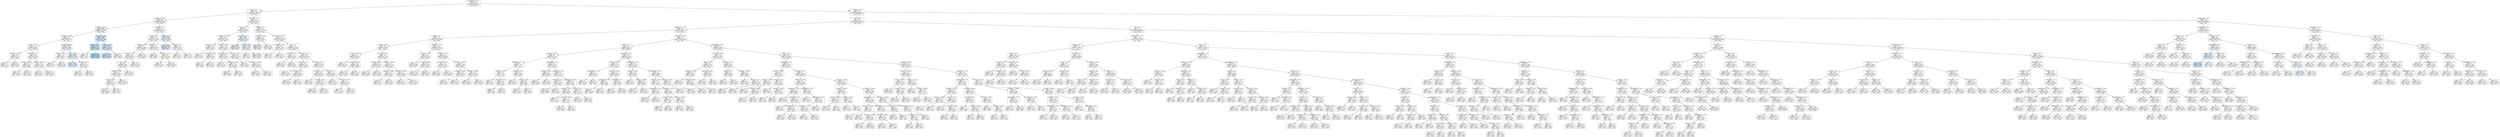 digraph Tree {
node [shape=box, style="filled", color="black"] ;
0 [label="graphDepth <= 3.5\ngini = 0.5\nsamples = 68335\nvalue = [34108, 34227]\nclass = True", fillcolor="#feffff"] ;
1 [label="nbproc <= 4.5\ngini = 0.5\nsamples = 7085\nvalue = [3502, 3583]\nclass = True", fillcolor="#fbfdfe"] ;
0 -> 1 [labeldistance=2.5, labelangle=45, headlabel="True"] ;
2 [label="sdComm <= 0.65\ngini = 0.5\nsamples = 3250\nvalue = [1590, 1660]\nclass = True", fillcolor="#f7fbfe"] ;
1 -> 2 ;
3 [label="sdComp <= 0.2\ngini = 0.499\nsamples = 1124\nvalue = [537, 587]\nclass = True", fillcolor="#eef7fd"] ;
2 -> 3 ;
4 [label="sdComm <= 0.065\ngini = 0.5\nsamples = 822\nvalue = [405, 417]\nclass = True", fillcolor="#f9fcfe"] ;
3 -> 4 ;
5 [label="sdComp <= 0.02\ngini = 0.5\nsamples = 458\nvalue = [229, 229]\nclass = False", fillcolor="#ffffff"] ;
4 -> 5 ;
6 [label="sdComm <= 0.02\ngini = 0.5\nsamples = 100\nvalue = [50, 50]\nclass = False", fillcolor="#ffffff"] ;
5 -> 6 ;
7 [label="gini = 0.5\nsamples = 14\nvalue = [7, 7]\nclass = False", fillcolor="#ffffff"] ;
6 -> 7 ;
8 [label="gini = 0.5\nsamples = 86\nvalue = [43, 43]\nclass = False", fillcolor="#ffffff"] ;
6 -> 8 ;
9 [label="sdComm <= 0.02\ngini = 0.5\nsamples = 358\nvalue = [179, 179]\nclass = False", fillcolor="#ffffff"] ;
5 -> 9 ;
10 [label="sdComp <= 0.065\ngini = 0.5\nsamples = 130\nvalue = [65, 65]\nclass = False", fillcolor="#ffffff"] ;
9 -> 10 ;
11 [label="gini = 0.5\nsamples = 40\nvalue = [20, 20]\nclass = False", fillcolor="#ffffff"] ;
10 -> 11 ;
12 [label="gini = 0.5\nsamples = 90\nvalue = [45, 45]\nclass = False", fillcolor="#ffffff"] ;
10 -> 12 ;
13 [label="sdComp <= 0.065\ngini = 0.5\nsamples = 228\nvalue = [114, 114]\nclass = False", fillcolor="#ffffff"] ;
9 -> 13 ;
14 [label="gini = 0.5\nsamples = 18\nvalue = [9, 9]\nclass = False", fillcolor="#ffffff"] ;
13 -> 14 ;
15 [label="gini = 0.5\nsamples = 210\nvalue = [105, 105]\nclass = False", fillcolor="#ffffff"] ;
13 -> 15 ;
16 [label="sdComp <= 0.065\ngini = 0.499\nsamples = 364\nvalue = [176, 188]\nclass = True", fillcolor="#f2f9fd"] ;
4 -> 16 ;
17 [label="sdComp <= 0.02\ngini = 0.5\nsamples = 106\nvalue = [53, 53]\nclass = False", fillcolor="#ffffff"] ;
16 -> 17 ;
18 [label="gini = 0.5\nsamples = 30\nvalue = [15, 15]\nclass = False", fillcolor="#ffffff"] ;
17 -> 18 ;
19 [label="gini = 0.5\nsamples = 76\nvalue = [38, 38]\nclass = False", fillcolor="#ffffff"] ;
17 -> 19 ;
20 [label="CCR <= 0.55\ngini = 0.499\nsamples = 258\nvalue = [123, 135]\nclass = True", fillcolor="#edf6fd"] ;
16 -> 20 ;
21 [label="gini = 0.497\nsamples = 164\nvalue = [76, 88]\nclass = True", fillcolor="#e4f2fb"] ;
20 -> 21 ;
22 [label="sdComm <= 0.2\ngini = 0.5\nsamples = 94\nvalue = [47, 47]\nclass = False", fillcolor="#ffffff"] ;
20 -> 22 ;
23 [label="gini = 0.5\nsamples = 42\nvalue = [21, 21]\nclass = False", fillcolor="#ffffff"] ;
22 -> 23 ;
24 [label="gini = 0.5\nsamples = 52\nvalue = [26, 26]\nclass = False", fillcolor="#ffffff"] ;
22 -> 24 ;
25 [label="sdComp <= 0.65\ngini = 0.492\nsamples = 302\nvalue = [132, 170]\nclass = True", fillcolor="#d3e9f9"] ;
3 -> 25 ;
26 [label="sdComm <= 0.2\ngini = 0.488\nsamples = 76\nvalue = [32, 44]\nclass = True", fillcolor="#c9e4f8"] ;
25 -> 26 ;
27 [label="gini = 0.5\nsamples = 30\nvalue = [15, 15]\nclass = False", fillcolor="#ffffff"] ;
26 -> 27 ;
28 [label="gini = 0.466\nsamples = 46\nvalue = [17, 29]\nclass = True", fillcolor="#add6f4"] ;
26 -> 28 ;
29 [label="sdComm <= 0.2\ngini = 0.493\nsamples = 226\nvalue = [100, 126]\nclass = True", fillcolor="#d6ebfa"] ;
25 -> 29 ;
30 [label="gini = 0.489\nsamples = 174\nvalue = [74, 100]\nclass = True", fillcolor="#cce6f8"] ;
29 -> 30 ;
31 [label="gini = 0.5\nsamples = 52\nvalue = [26, 26]\nclass = False", fillcolor="#ffffff"] ;
29 -> 31 ;
32 [label="sdComp <= 6.5\ngini = 0.5\nsamples = 2126\nvalue = [1053, 1073]\nclass = True", fillcolor="#fbfdff"] ;
2 -> 32 ;
33 [label="sdComp <= 2.0\ngini = 0.5\nsamples = 1758\nvalue = [877, 881]\nclass = True", fillcolor="#feffff"] ;
32 -> 33 ;
34 [label="sdComm <= 6.5\ngini = 0.5\nsamples = 1200\nvalue = [598, 602]\nclass = True", fillcolor="#fefeff"] ;
33 -> 34 ;
35 [label="sdComm <= 2.0\ngini = 0.5\nsamples = 990\nvalue = [493, 497]\nclass = True", fillcolor="#fdfeff"] ;
34 -> 35 ;
36 [label="CCR <= 5.5\ngini = 0.5\nsamples = 692\nvalue = [345, 347]\nclass = True", fillcolor="#fefeff"] ;
35 -> 36 ;
37 [label="sdComp <= 0.65\ngini = 0.5\nsamples = 392\nvalue = [195, 197]\nclass = True", fillcolor="#fdfeff"] ;
36 -> 37 ;
38 [label="sdComp <= 0.2\ngini = 0.5\nsamples = 78\nvalue = [39, 39]\nclass = False", fillcolor="#ffffff"] ;
37 -> 38 ;
39 [label="gini = 0.5\nsamples = 32\nvalue = [16, 16]\nclass = False", fillcolor="#ffffff"] ;
38 -> 39 ;
40 [label="gini = 0.5\nsamples = 46\nvalue = [23, 23]\nclass = False", fillcolor="#ffffff"] ;
38 -> 40 ;
41 [label="gini = 0.5\nsamples = 314\nvalue = [156, 158]\nclass = True", fillcolor="#fcfeff"] ;
37 -> 41 ;
42 [label="gini = 0.5\nsamples = 300\nvalue = [150, 150]\nclass = False", fillcolor="#ffffff"] ;
36 -> 42 ;
43 [label="gini = 0.5\nsamples = 298\nvalue = [148, 150]\nclass = True", fillcolor="#fcfeff"] ;
35 -> 43 ;
44 [label="gini = 0.5\nsamples = 210\nvalue = [105, 105]\nclass = False", fillcolor="#ffffff"] ;
34 -> 44 ;
45 [label="sdComm <= 2.0\ngini = 0.5\nsamples = 558\nvalue = [279, 279]\nclass = False", fillcolor="#ffffff"] ;
33 -> 45 ;
46 [label="gini = 0.5\nsamples = 96\nvalue = [48, 48]\nclass = False", fillcolor="#ffffff"] ;
45 -> 46 ;
47 [label="sdComm <= 6.5\ngini = 0.5\nsamples = 462\nvalue = [231, 231]\nclass = False", fillcolor="#ffffff"] ;
45 -> 47 ;
48 [label="gini = 0.5\nsamples = 204\nvalue = [102, 102]\nclass = False", fillcolor="#ffffff"] ;
47 -> 48 ;
49 [label="gini = 0.5\nsamples = 258\nvalue = [129, 129]\nclass = False", fillcolor="#ffffff"] ;
47 -> 49 ;
50 [label="sdComm <= 2.0\ngini = 0.499\nsamples = 368\nvalue = [176, 192]\nclass = True", fillcolor="#eff7fd"] ;
32 -> 50 ;
51 [label="gini = 0.493\nsamples = 138\nvalue = [61, 77]\nclass = True", fillcolor="#d6ebfa"] ;
50 -> 51 ;
52 [label="sdComm <= 6.5\ngini = 0.5\nsamples = 230\nvalue = [115, 115]\nclass = False", fillcolor="#ffffff"] ;
50 -> 52 ;
53 [label="gini = 0.5\nsamples = 84\nvalue = [42, 42]\nclass = False", fillcolor="#ffffff"] ;
52 -> 53 ;
54 [label="gini = 0.5\nsamples = 146\nvalue = [73, 73]\nclass = False", fillcolor="#ffffff"] ;
52 -> 54 ;
55 [label="sdComm <= 0.2\ngini = 0.5\nsamples = 3835\nvalue = [1912, 1923]\nclass = True", fillcolor="#fefeff"] ;
1 -> 55 ;
56 [label="CCR <= 0.55\ngini = 0.5\nsamples = 1204\nvalue = [597, 607]\nclass = True", fillcolor="#fcfdff"] ;
55 -> 56 ;
57 [label="sdComm <= 0.02\ngini = 0.5\nsamples = 954\nvalue = [477, 477]\nclass = False", fillcolor="#ffffff"] ;
56 -> 57 ;
58 [label="sdComp <= 0.02\ngini = 0.5\nsamples = 160\nvalue = [80, 80]\nclass = False", fillcolor="#ffffff"] ;
57 -> 58 ;
59 [label="gini = 0.5\nsamples = 36\nvalue = [18, 18]\nclass = False", fillcolor="#ffffff"] ;
58 -> 59 ;
60 [label="sdComp <= 0.065\ngini = 0.5\nsamples = 124\nvalue = [62, 62]\nclass = False", fillcolor="#ffffff"] ;
58 -> 60 ;
61 [label="gini = 0.5\nsamples = 16\nvalue = [8, 8]\nclass = False", fillcolor="#ffffff"] ;
60 -> 61 ;
62 [label="gini = 0.5\nsamples = 108\nvalue = [54, 54]\nclass = False", fillcolor="#ffffff"] ;
60 -> 62 ;
63 [label="sdComm <= 0.065\ngini = 0.5\nsamples = 794\nvalue = [397, 397]\nclass = False", fillcolor="#ffffff"] ;
57 -> 63 ;
64 [label="sdComp <= 0.02\ngini = 0.5\nsamples = 152\nvalue = [76, 76]\nclass = False", fillcolor="#ffffff"] ;
63 -> 64 ;
65 [label="gini = 0.5\nsamples = 32\nvalue = [16, 16]\nclass = False", fillcolor="#ffffff"] ;
64 -> 65 ;
66 [label="sdComp <= 0.065\ngini = 0.5\nsamples = 120\nvalue = [60, 60]\nclass = False", fillcolor="#ffffff"] ;
64 -> 66 ;
67 [label="gini = 0.5\nsamples = 72\nvalue = [36, 36]\nclass = False", fillcolor="#ffffff"] ;
66 -> 67 ;
68 [label="gini = 0.5\nsamples = 48\nvalue = [24, 24]\nclass = False", fillcolor="#ffffff"] ;
66 -> 68 ;
69 [label="sdComp <= 0.02\ngini = 0.5\nsamples = 642\nvalue = [321, 321]\nclass = False", fillcolor="#ffffff"] ;
63 -> 69 ;
70 [label="gini = 0.5\nsamples = 28\nvalue = [14, 14]\nclass = False", fillcolor="#ffffff"] ;
69 -> 70 ;
71 [label="sdComp <= 0.065\ngini = 0.5\nsamples = 614\nvalue = [307, 307]\nclass = False", fillcolor="#ffffff"] ;
69 -> 71 ;
72 [label="gini = 0.5\nsamples = 192\nvalue = [96, 96]\nclass = False", fillcolor="#ffffff"] ;
71 -> 72 ;
73 [label="gini = 0.5\nsamples = 422\nvalue = [211, 211]\nclass = False", fillcolor="#ffffff"] ;
71 -> 73 ;
74 [label="sdComp <= 0.2\ngini = 0.499\nsamples = 250\nvalue = [120, 130]\nclass = True", fillcolor="#f0f7fd"] ;
56 -> 74 ;
75 [label="gini = 0.498\nsamples = 62\nvalue = [29, 33]\nclass = True", fillcolor="#e7f3fc"] ;
74 -> 75 ;
76 [label="sdComp <= 0.65\ngini = 0.499\nsamples = 188\nvalue = [91, 97]\nclass = True", fillcolor="#f3f9fd"] ;
74 -> 76 ;
77 [label="gini = 0.5\nsamples = 8\nvalue = [4, 4]\nclass = False", fillcolor="#ffffff"] ;
76 -> 77 ;
78 [label="gini = 0.499\nsamples = 180\nvalue = [87, 93]\nclass = True", fillcolor="#f2f9fd"] ;
76 -> 78 ;
79 [label="sdComp <= 0.2\ngini = 0.5\nsamples = 2631\nvalue = [1315, 1316]\nclass = True", fillcolor="#ffffff"] ;
55 -> 79 ;
80 [label="sdComm <= 0.65\ngini = 0.5\nsamples = 187\nvalue = [93, 94]\nclass = True", fillcolor="#fdfeff"] ;
79 -> 80 ;
81 [label="gini = 0.499\nsamples = 19\nvalue = [9, 10]\nclass = True", fillcolor="#ebf5fc"] ;
80 -> 81 ;
82 [label="gini = 0.5\nsamples = 168\nvalue = [84, 84]\nclass = False", fillcolor="#ffffff"] ;
80 -> 82 ;
83 [label="sdComm <= 0.65\ngini = 0.5\nsamples = 2444\nvalue = [1222, 1222]\nclass = False", fillcolor="#ffffff"] ;
79 -> 83 ;
84 [label="sdComp <= 0.65\ngini = 0.5\nsamples = 314\nvalue = [157, 157]\nclass = False", fillcolor="#ffffff"] ;
83 -> 84 ;
85 [label="gini = 0.5\nsamples = 94\nvalue = [47, 47]\nclass = False", fillcolor="#ffffff"] ;
84 -> 85 ;
86 [label="gini = 0.5\nsamples = 220\nvalue = [110, 110]\nclass = False", fillcolor="#ffffff"] ;
84 -> 86 ;
87 [label="CCR <= 5.5\ngini = 0.5\nsamples = 2130\nvalue = [1065, 1065]\nclass = False", fillcolor="#ffffff"] ;
83 -> 87 ;
88 [label="sdComp <= 0.65\ngini = 0.5\nsamples = 116\nvalue = [58, 58]\nclass = False", fillcolor="#ffffff"] ;
87 -> 88 ;
89 [label="gini = 0.5\nsamples = 68\nvalue = [34, 34]\nclass = False", fillcolor="#ffffff"] ;
88 -> 89 ;
90 [label="gini = 0.5\nsamples = 48\nvalue = [24, 24]\nclass = False", fillcolor="#ffffff"] ;
88 -> 90 ;
91 [label="sdComp <= 2.0\ngini = 0.5\nsamples = 2014\nvalue = [1007, 1007]\nclass = False", fillcolor="#ffffff"] ;
87 -> 91 ;
92 [label="sdComm <= 2.0\ngini = 0.5\nsamples = 590\nvalue = [295, 295]\nclass = False", fillcolor="#ffffff"] ;
91 -> 92 ;
93 [label="gini = 0.5\nsamples = 252\nvalue = [126, 126]\nclass = False", fillcolor="#ffffff"] ;
92 -> 93 ;
94 [label="sdComm <= 6.5\ngini = 0.5\nsamples = 338\nvalue = [169, 169]\nclass = False", fillcolor="#ffffff"] ;
92 -> 94 ;
95 [label="gini = 0.5\nsamples = 180\nvalue = [90, 90]\nclass = False", fillcolor="#ffffff"] ;
94 -> 95 ;
96 [label="gini = 0.5\nsamples = 158\nvalue = [79, 79]\nclass = False", fillcolor="#ffffff"] ;
94 -> 96 ;
97 [label="sdComp <= 6.5\ngini = 0.5\nsamples = 1424\nvalue = [712, 712]\nclass = False", fillcolor="#ffffff"] ;
91 -> 97 ;
98 [label="sdComm <= 2.0\ngini = 0.5\nsamples = 660\nvalue = [330, 330]\nclass = False", fillcolor="#ffffff"] ;
97 -> 98 ;
99 [label="gini = 0.5\nsamples = 184\nvalue = [92, 92]\nclass = False", fillcolor="#ffffff"] ;
98 -> 99 ;
100 [label="sdComm <= 6.5\ngini = 0.5\nsamples = 476\nvalue = [238, 238]\nclass = False", fillcolor="#ffffff"] ;
98 -> 100 ;
101 [label="gini = 0.5\nsamples = 328\nvalue = [164, 164]\nclass = False", fillcolor="#ffffff"] ;
100 -> 101 ;
102 [label="gini = 0.5\nsamples = 148\nvalue = [74, 74]\nclass = False", fillcolor="#ffffff"] ;
100 -> 102 ;
103 [label="sdComm <= 2.0\ngini = 0.5\nsamples = 764\nvalue = [382, 382]\nclass = False", fillcolor="#ffffff"] ;
97 -> 103 ;
104 [label="gini = 0.5\nsamples = 314\nvalue = [157, 157]\nclass = False", fillcolor="#ffffff"] ;
103 -> 104 ;
105 [label="sdComm <= 6.5\ngini = 0.5\nsamples = 450\nvalue = [225, 225]\nclass = False", fillcolor="#ffffff"] ;
103 -> 105 ;
106 [label="gini = 0.5\nsamples = 302\nvalue = [151, 151]\nclass = False", fillcolor="#ffffff"] ;
105 -> 106 ;
107 [label="gini = 0.5\nsamples = 148\nvalue = [74, 74]\nclass = False", fillcolor="#ffffff"] ;
105 -> 107 ;
108 [label="sdComm <= 6.5\ngini = 0.5\nsamples = 61250\nvalue = [30606, 30644]\nclass = True", fillcolor="#ffffff"] ;
0 -> 108 [labeldistance=2.5, labelangle=-45, headlabel="False"] ;
109 [label="CCR <= 0.55\ngini = 0.5\nsamples = 45232\nvalue = [22616, 22616]\nclass = False", fillcolor="#ffffff"] ;
108 -> 109 ;
110 [label="graphSize <= 22.5\ngini = 0.5\nsamples = 6472\nvalue = [3236, 3236]\nclass = False", fillcolor="#ffffff"] ;
109 -> 110 ;
111 [label="nbproc <= 4.5\ngini = 0.5\nsamples = 3700\nvalue = [1850, 1850]\nclass = False", fillcolor="#ffffff"] ;
110 -> 111 ;
112 [label="sdComp <= 0.02\ngini = 0.5\nsamples = 1518\nvalue = [759, 759]\nclass = False", fillcolor="#ffffff"] ;
111 -> 112 ;
113 [label="sdComm <= 0.02\ngini = 0.5\nsamples = 576\nvalue = [288, 288]\nclass = False", fillcolor="#ffffff"] ;
112 -> 113 ;
114 [label="gini = 0.5\nsamples = 216\nvalue = [108, 108]\nclass = False", fillcolor="#ffffff"] ;
113 -> 114 ;
115 [label="sdComm <= 0.065\ngini = 0.5\nsamples = 360\nvalue = [180, 180]\nclass = False", fillcolor="#ffffff"] ;
113 -> 115 ;
116 [label="gini = 0.5\nsamples = 236\nvalue = [118, 118]\nclass = False", fillcolor="#ffffff"] ;
115 -> 116 ;
117 [label="gini = 0.5\nsamples = 124\nvalue = [62, 62]\nclass = False", fillcolor="#ffffff"] ;
115 -> 117 ;
118 [label="sdComm <= 0.02\ngini = 0.5\nsamples = 942\nvalue = [471, 471]\nclass = False", fillcolor="#ffffff"] ;
112 -> 118 ;
119 [label="sdComp <= 0.065\ngini = 0.5\nsamples = 240\nvalue = [120, 120]\nclass = False", fillcolor="#ffffff"] ;
118 -> 119 ;
120 [label="gini = 0.5\nsamples = 132\nvalue = [66, 66]\nclass = False", fillcolor="#ffffff"] ;
119 -> 120 ;
121 [label="gini = 0.5\nsamples = 108\nvalue = [54, 54]\nclass = False", fillcolor="#ffffff"] ;
119 -> 121 ;
122 [label="sdComp <= 0.065\ngini = 0.5\nsamples = 702\nvalue = [351, 351]\nclass = False", fillcolor="#ffffff"] ;
118 -> 122 ;
123 [label="sdComm <= 0.065\ngini = 0.5\nsamples = 138\nvalue = [69, 69]\nclass = False", fillcolor="#ffffff"] ;
122 -> 123 ;
124 [label="gini = 0.5\nsamples = 74\nvalue = [37, 37]\nclass = False", fillcolor="#ffffff"] ;
123 -> 124 ;
125 [label="gini = 0.5\nsamples = 64\nvalue = [32, 32]\nclass = False", fillcolor="#ffffff"] ;
123 -> 125 ;
126 [label="sdComm <= 0.065\ngini = 0.5\nsamples = 564\nvalue = [282, 282]\nclass = False", fillcolor="#ffffff"] ;
122 -> 126 ;
127 [label="gini = 0.5\nsamples = 276\nvalue = [138, 138]\nclass = False", fillcolor="#ffffff"] ;
126 -> 127 ;
128 [label="gini = 0.5\nsamples = 288\nvalue = [144, 144]\nclass = False", fillcolor="#ffffff"] ;
126 -> 128 ;
129 [label="sdComp <= 0.02\ngini = 0.5\nsamples = 2182\nvalue = [1091, 1091]\nclass = False", fillcolor="#ffffff"] ;
111 -> 129 ;
130 [label="sdComm <= 0.02\ngini = 0.5\nsamples = 484\nvalue = [242, 242]\nclass = False", fillcolor="#ffffff"] ;
129 -> 130 ;
131 [label="gini = 0.5\nsamples = 128\nvalue = [64, 64]\nclass = False", fillcolor="#ffffff"] ;
130 -> 131 ;
132 [label="sdComm <= 0.065\ngini = 0.5\nsamples = 356\nvalue = [178, 178]\nclass = False", fillcolor="#ffffff"] ;
130 -> 132 ;
133 [label="gini = 0.5\nsamples = 280\nvalue = [140, 140]\nclass = False", fillcolor="#ffffff"] ;
132 -> 133 ;
134 [label="gini = 0.5\nsamples = 76\nvalue = [38, 38]\nclass = False", fillcolor="#ffffff"] ;
132 -> 134 ;
135 [label="sdComm <= 0.02\ngini = 0.5\nsamples = 1698\nvalue = [849, 849]\nclass = False", fillcolor="#ffffff"] ;
129 -> 135 ;
136 [label="sdComp <= 0.065\ngini = 0.5\nsamples = 432\nvalue = [216, 216]\nclass = False", fillcolor="#ffffff"] ;
135 -> 136 ;
137 [label="gini = 0.5\nsamples = 132\nvalue = [66, 66]\nclass = False", fillcolor="#ffffff"] ;
136 -> 137 ;
138 [label="gini = 0.5\nsamples = 300\nvalue = [150, 150]\nclass = False", fillcolor="#ffffff"] ;
136 -> 138 ;
139 [label="sdComp <= 0.065\ngini = 0.5\nsamples = 1266\nvalue = [633, 633]\nclass = False", fillcolor="#ffffff"] ;
135 -> 139 ;
140 [label="sdComm <= 0.065\ngini = 0.5\nsamples = 240\nvalue = [120, 120]\nclass = False", fillcolor="#ffffff"] ;
139 -> 140 ;
141 [label="gini = 0.5\nsamples = 84\nvalue = [42, 42]\nclass = False", fillcolor="#ffffff"] ;
140 -> 141 ;
142 [label="gini = 0.5\nsamples = 156\nvalue = [78, 78]\nclass = False", fillcolor="#ffffff"] ;
140 -> 142 ;
143 [label="sdComm <= 0.065\ngini = 0.5\nsamples = 1026\nvalue = [513, 513]\nclass = False", fillcolor="#ffffff"] ;
139 -> 143 ;
144 [label="gini = 0.5\nsamples = 468\nvalue = [234, 234]\nclass = False", fillcolor="#ffffff"] ;
143 -> 144 ;
145 [label="gini = 0.5\nsamples = 558\nvalue = [279, 279]\nclass = False", fillcolor="#ffffff"] ;
143 -> 145 ;
146 [label="sdComm <= 0.02\ngini = 0.5\nsamples = 2772\nvalue = [1386, 1386]\nclass = False", fillcolor="#ffffff"] ;
110 -> 146 ;
147 [label="nbproc <= 4.5\ngini = 0.5\nsamples = 962\nvalue = [481, 481]\nclass = False", fillcolor="#ffffff"] ;
146 -> 147 ;
148 [label="graphSize <= 40.0\ngini = 0.5\nsamples = 432\nvalue = [216, 216]\nclass = False", fillcolor="#ffffff"] ;
147 -> 148 ;
149 [label="graphDepth <= 7.5\ngini = 0.5\nsamples = 142\nvalue = [71, 71]\nclass = False", fillcolor="#ffffff"] ;
148 -> 149 ;
150 [label="sdComp <= 0.02\ngini = 0.5\nsamples = 34\nvalue = [17, 17]\nclass = False", fillcolor="#ffffff"] ;
149 -> 150 ;
151 [label="gini = 0.5\nsamples = 4\nvalue = [2, 2]\nclass = False", fillcolor="#ffffff"] ;
150 -> 151 ;
152 [label="sdComp <= 0.065\ngini = 0.5\nsamples = 30\nvalue = [15, 15]\nclass = False", fillcolor="#ffffff"] ;
150 -> 152 ;
153 [label="gini = 0.5\nsamples = 22\nvalue = [11, 11]\nclass = False", fillcolor="#ffffff"] ;
152 -> 153 ;
154 [label="gini = 0.5\nsamples = 8\nvalue = [4, 4]\nclass = False", fillcolor="#ffffff"] ;
152 -> 154 ;
155 [label="sdComp <= 0.02\ngini = 0.5\nsamples = 108\nvalue = [54, 54]\nclass = False", fillcolor="#ffffff"] ;
149 -> 155 ;
156 [label="gini = 0.5\nsamples = 40\nvalue = [20, 20]\nclass = False", fillcolor="#ffffff"] ;
155 -> 156 ;
157 [label="sdComp <= 0.065\ngini = 0.5\nsamples = 68\nvalue = [34, 34]\nclass = False", fillcolor="#ffffff"] ;
155 -> 157 ;
158 [label="gini = 0.5\nsamples = 24\nvalue = [12, 12]\nclass = False", fillcolor="#ffffff"] ;
157 -> 158 ;
159 [label="gini = 0.5\nsamples = 44\nvalue = [22, 22]\nclass = False", fillcolor="#ffffff"] ;
157 -> 159 ;
160 [label="graphDepth <= 12.5\ngini = 0.5\nsamples = 290\nvalue = [145, 145]\nclass = False", fillcolor="#ffffff"] ;
148 -> 160 ;
161 [label="sdComp <= 0.02\ngini = 0.5\nsamples = 68\nvalue = [34, 34]\nclass = False", fillcolor="#ffffff"] ;
160 -> 161 ;
162 [label="gini = 0.5\nsamples = 36\nvalue = [18, 18]\nclass = False", fillcolor="#ffffff"] ;
161 -> 162 ;
163 [label="gini = 0.5\nsamples = 32\nvalue = [16, 16]\nclass = False", fillcolor="#ffffff"] ;
161 -> 163 ;
164 [label="graphSize <= 75.0\ngini = 0.5\nsamples = 222\nvalue = [111, 111]\nclass = False", fillcolor="#ffffff"] ;
160 -> 164 ;
165 [label="sdComp <= 0.02\ngini = 0.5\nsamples = 112\nvalue = [56, 56]\nclass = False", fillcolor="#ffffff"] ;
164 -> 165 ;
166 [label="gini = 0.5\nsamples = 96\nvalue = [48, 48]\nclass = False", fillcolor="#ffffff"] ;
165 -> 166 ;
167 [label="gini = 0.5\nsamples = 16\nvalue = [8, 8]\nclass = False", fillcolor="#ffffff"] ;
165 -> 167 ;
168 [label="graphDepth <= 25.5\ngini = 0.5\nsamples = 110\nvalue = [55, 55]\nclass = False", fillcolor="#ffffff"] ;
164 -> 168 ;
169 [label="sdComp <= 0.02\ngini = 0.5\nsamples = 60\nvalue = [30, 30]\nclass = False", fillcolor="#ffffff"] ;
168 -> 169 ;
170 [label="gini = 0.5\nsamples = 26\nvalue = [13, 13]\nclass = False", fillcolor="#ffffff"] ;
169 -> 170 ;
171 [label="sdComp <= 0.065\ngini = 0.5\nsamples = 34\nvalue = [17, 17]\nclass = False", fillcolor="#ffffff"] ;
169 -> 171 ;
172 [label="gini = 0.5\nsamples = 30\nvalue = [15, 15]\nclass = False", fillcolor="#ffffff"] ;
171 -> 172 ;
173 [label="gini = 0.5\nsamples = 4\nvalue = [2, 2]\nclass = False", fillcolor="#ffffff"] ;
171 -> 173 ;
174 [label="sdComp <= 0.02\ngini = 0.5\nsamples = 50\nvalue = [25, 25]\nclass = False", fillcolor="#ffffff"] ;
168 -> 174 ;
175 [label="gini = 0.5\nsamples = 32\nvalue = [16, 16]\nclass = False", fillcolor="#ffffff"] ;
174 -> 175 ;
176 [label="gini = 0.5\nsamples = 18\nvalue = [9, 9]\nclass = False", fillcolor="#ffffff"] ;
174 -> 176 ;
177 [label="graphSize <= 40.0\ngini = 0.5\nsamples = 530\nvalue = [265, 265]\nclass = False", fillcolor="#ffffff"] ;
147 -> 177 ;
178 [label="sdComp <= 0.02\ngini = 0.5\nsamples = 254\nvalue = [127, 127]\nclass = False", fillcolor="#ffffff"] ;
177 -> 178 ;
179 [label="graphDepth <= 7.5\ngini = 0.5\nsamples = 44\nvalue = [22, 22]\nclass = False", fillcolor="#ffffff"] ;
178 -> 179 ;
180 [label="gini = 0.5\nsamples = 40\nvalue = [20, 20]\nclass = False", fillcolor="#ffffff"] ;
179 -> 180 ;
181 [label="gini = 0.5\nsamples = 4\nvalue = [2, 2]\nclass = False", fillcolor="#ffffff"] ;
179 -> 181 ;
182 [label="sdComp <= 0.065\ngini = 0.5\nsamples = 210\nvalue = [105, 105]\nclass = False", fillcolor="#ffffff"] ;
178 -> 182 ;
183 [label="graphDepth <= 7.5\ngini = 0.5\nsamples = 122\nvalue = [61, 61]\nclass = False", fillcolor="#ffffff"] ;
182 -> 183 ;
184 [label="gini = 0.5\nsamples = 40\nvalue = [20, 20]\nclass = False", fillcolor="#ffffff"] ;
183 -> 184 ;
185 [label="gini = 0.5\nsamples = 82\nvalue = [41, 41]\nclass = False", fillcolor="#ffffff"] ;
183 -> 185 ;
186 [label="graphDepth <= 7.5\ngini = 0.5\nsamples = 88\nvalue = [44, 44]\nclass = False", fillcolor="#ffffff"] ;
182 -> 186 ;
187 [label="gini = 0.5\nsamples = 28\nvalue = [14, 14]\nclass = False", fillcolor="#ffffff"] ;
186 -> 187 ;
188 [label="gini = 0.5\nsamples = 60\nvalue = [30, 30]\nclass = False", fillcolor="#ffffff"] ;
186 -> 188 ;
189 [label="graphDepth <= 12.5\ngini = 0.5\nsamples = 276\nvalue = [138, 138]\nclass = False", fillcolor="#ffffff"] ;
177 -> 189 ;
190 [label="sdComp <= 0.02\ngini = 0.5\nsamples = 108\nvalue = [54, 54]\nclass = False", fillcolor="#ffffff"] ;
189 -> 190 ;
191 [label="gini = 0.5\nsamples = 28\nvalue = [14, 14]\nclass = False", fillcolor="#ffffff"] ;
190 -> 191 ;
192 [label="sdComp <= 0.065\ngini = 0.5\nsamples = 80\nvalue = [40, 40]\nclass = False", fillcolor="#ffffff"] ;
190 -> 192 ;
193 [label="gini = 0.5\nsamples = 50\nvalue = [25, 25]\nclass = False", fillcolor="#ffffff"] ;
192 -> 193 ;
194 [label="gini = 0.5\nsamples = 30\nvalue = [15, 15]\nclass = False", fillcolor="#ffffff"] ;
192 -> 194 ;
195 [label="graphDepth <= 25.5\ngini = 0.5\nsamples = 168\nvalue = [84, 84]\nclass = False", fillcolor="#ffffff"] ;
189 -> 195 ;
196 [label="sdComp <= 0.02\ngini = 0.5\nsamples = 114\nvalue = [57, 57]\nclass = False", fillcolor="#ffffff"] ;
195 -> 196 ;
197 [label="graphSize <= 75.0\ngini = 0.5\nsamples = 62\nvalue = [31, 31]\nclass = False", fillcolor="#ffffff"] ;
196 -> 197 ;
198 [label="gini = 0.5\nsamples = 36\nvalue = [18, 18]\nclass = False", fillcolor="#ffffff"] ;
197 -> 198 ;
199 [label="gini = 0.5\nsamples = 26\nvalue = [13, 13]\nclass = False", fillcolor="#ffffff"] ;
197 -> 199 ;
200 [label="graphSize <= 75.0\ngini = 0.5\nsamples = 52\nvalue = [26, 26]\nclass = False", fillcolor="#ffffff"] ;
196 -> 200 ;
201 [label="sdComp <= 0.065\ngini = 0.5\nsamples = 24\nvalue = [12, 12]\nclass = False", fillcolor="#ffffff"] ;
200 -> 201 ;
202 [label="gini = 0.5\nsamples = 12\nvalue = [6, 6]\nclass = False", fillcolor="#ffffff"] ;
201 -> 202 ;
203 [label="gini = 0.5\nsamples = 12\nvalue = [6, 6]\nclass = False", fillcolor="#ffffff"] ;
201 -> 203 ;
204 [label="sdComp <= 0.065\ngini = 0.5\nsamples = 28\nvalue = [14, 14]\nclass = False", fillcolor="#ffffff"] ;
200 -> 204 ;
205 [label="gini = 0.5\nsamples = 20\nvalue = [10, 10]\nclass = False", fillcolor="#ffffff"] ;
204 -> 205 ;
206 [label="gini = 0.5\nsamples = 8\nvalue = [4, 4]\nclass = False", fillcolor="#ffffff"] ;
204 -> 206 ;
207 [label="sdComp <= 0.02\ngini = 0.5\nsamples = 54\nvalue = [27, 27]\nclass = False", fillcolor="#ffffff"] ;
195 -> 207 ;
208 [label="gini = 0.5\nsamples = 34\nvalue = [17, 17]\nclass = False", fillcolor="#ffffff"] ;
207 -> 208 ;
209 [label="gini = 0.5\nsamples = 20\nvalue = [10, 10]\nclass = False", fillcolor="#ffffff"] ;
207 -> 209 ;
210 [label="graphDepth <= 6.5\ngini = 0.5\nsamples = 1810\nvalue = [905, 905]\nclass = False", fillcolor="#ffffff"] ;
146 -> 210 ;
211 [label="sdComm <= 0.065\ngini = 0.5\nsamples = 394\nvalue = [197, 197]\nclass = False", fillcolor="#ffffff"] ;
210 -> 211 ;
212 [label="nbproc <= 4.5\ngini = 0.5\nsamples = 206\nvalue = [103, 103]\nclass = False", fillcolor="#ffffff"] ;
211 -> 212 ;
213 [label="sdComp <= 0.02\ngini = 0.5\nsamples = 98\nvalue = [49, 49]\nclass = False", fillcolor="#ffffff"] ;
212 -> 213 ;
214 [label="gini = 0.5\nsamples = 40\nvalue = [20, 20]\nclass = False", fillcolor="#ffffff"] ;
213 -> 214 ;
215 [label="sdComp <= 0.065\ngini = 0.5\nsamples = 58\nvalue = [29, 29]\nclass = False", fillcolor="#ffffff"] ;
213 -> 215 ;
216 [label="gini = 0.5\nsamples = 44\nvalue = [22, 22]\nclass = False", fillcolor="#ffffff"] ;
215 -> 216 ;
217 [label="gini = 0.5\nsamples = 14\nvalue = [7, 7]\nclass = False", fillcolor="#ffffff"] ;
215 -> 217 ;
218 [label="sdComp <= 0.055\ngini = 0.5\nsamples = 108\nvalue = [54, 54]\nclass = False", fillcolor="#ffffff"] ;
212 -> 218 ;
219 [label="gini = 0.5\nsamples = 60\nvalue = [30, 30]\nclass = False", fillcolor="#ffffff"] ;
218 -> 219 ;
220 [label="gini = 0.5\nsamples = 48\nvalue = [24, 24]\nclass = False", fillcolor="#ffffff"] ;
218 -> 220 ;
221 [label="sdComp <= 0.02\ngini = 0.5\nsamples = 188\nvalue = [94, 94]\nclass = False", fillcolor="#ffffff"] ;
211 -> 221 ;
222 [label="nbproc <= 4.5\ngini = 0.5\nsamples = 92\nvalue = [46, 46]\nclass = False", fillcolor="#ffffff"] ;
221 -> 222 ;
223 [label="gini = 0.5\nsamples = 16\nvalue = [8, 8]\nclass = False", fillcolor="#ffffff"] ;
222 -> 223 ;
224 [label="gini = 0.5\nsamples = 76\nvalue = [38, 38]\nclass = False", fillcolor="#ffffff"] ;
222 -> 224 ;
225 [label="sdComp <= 0.065\ngini = 0.5\nsamples = 96\nvalue = [48, 48]\nclass = False", fillcolor="#ffffff"] ;
221 -> 225 ;
226 [label="gini = 0.5\nsamples = 24\nvalue = [12, 12]\nclass = False", fillcolor="#ffffff"] ;
225 -> 226 ;
227 [label="nbproc <= 4.5\ngini = 0.5\nsamples = 72\nvalue = [36, 36]\nclass = False", fillcolor="#ffffff"] ;
225 -> 227 ;
228 [label="gini = 0.5\nsamples = 16\nvalue = [8, 8]\nclass = False", fillcolor="#ffffff"] ;
227 -> 228 ;
229 [label="gini = 0.5\nsamples = 56\nvalue = [28, 28]\nclass = False", fillcolor="#ffffff"] ;
227 -> 229 ;
230 [label="nbproc <= 4.5\ngini = 0.5\nsamples = 1416\nvalue = [708, 708]\nclass = False", fillcolor="#ffffff"] ;
210 -> 230 ;
231 [label="graphDepth <= 9.0\ngini = 0.5\nsamples = 626\nvalue = [313, 313]\nclass = False", fillcolor="#ffffff"] ;
230 -> 231 ;
232 [label="sdComm <= 0.065\ngini = 0.5\nsamples = 114\nvalue = [57, 57]\nclass = False", fillcolor="#ffffff"] ;
231 -> 232 ;
233 [label="sdComp <= 0.02\ngini = 0.5\nsamples = 68\nvalue = [34, 34]\nclass = False", fillcolor="#ffffff"] ;
232 -> 233 ;
234 [label="gini = 0.5\nsamples = 32\nvalue = [16, 16]\nclass = False", fillcolor="#ffffff"] ;
233 -> 234 ;
235 [label="sdComp <= 0.065\ngini = 0.5\nsamples = 36\nvalue = [18, 18]\nclass = False", fillcolor="#ffffff"] ;
233 -> 235 ;
236 [label="gini = 0.5\nsamples = 30\nvalue = [15, 15]\nclass = False", fillcolor="#ffffff"] ;
235 -> 236 ;
237 [label="gini = 0.5\nsamples = 6\nvalue = [3, 3]\nclass = False", fillcolor="#ffffff"] ;
235 -> 237 ;
238 [label="sdComp <= 0.02\ngini = 0.5\nsamples = 46\nvalue = [23, 23]\nclass = False", fillcolor="#ffffff"] ;
232 -> 238 ;
239 [label="gini = 0.5\nsamples = 26\nvalue = [13, 13]\nclass = False", fillcolor="#ffffff"] ;
238 -> 239 ;
240 [label="sdComp <= 0.065\ngini = 0.5\nsamples = 20\nvalue = [10, 10]\nclass = False", fillcolor="#ffffff"] ;
238 -> 240 ;
241 [label="gini = 0.5\nsamples = 8\nvalue = [4, 4]\nclass = False", fillcolor="#ffffff"] ;
240 -> 241 ;
242 [label="gini = 0.5\nsamples = 12\nvalue = [6, 6]\nclass = False", fillcolor="#ffffff"] ;
240 -> 242 ;
243 [label="sdComp <= 0.02\ngini = 0.5\nsamples = 512\nvalue = [256, 256]\nclass = False", fillcolor="#ffffff"] ;
231 -> 243 ;
244 [label="sdComm <= 0.065\ngini = 0.5\nsamples = 296\nvalue = [148, 148]\nclass = False", fillcolor="#ffffff"] ;
243 -> 244 ;
245 [label="graphSize <= 40.0\ngini = 0.5\nsamples = 160\nvalue = [80, 80]\nclass = False", fillcolor="#ffffff"] ;
244 -> 245 ;
246 [label="gini = 0.5\nsamples = 68\nvalue = [34, 34]\nclass = False", fillcolor="#ffffff"] ;
245 -> 246 ;
247 [label="graphSize <= 75.0\ngini = 0.5\nsamples = 92\nvalue = [46, 46]\nclass = False", fillcolor="#ffffff"] ;
245 -> 247 ;
248 [label="gini = 0.5\nsamples = 16\nvalue = [8, 8]\nclass = False", fillcolor="#ffffff"] ;
247 -> 248 ;
249 [label="graphDepth <= 25.5\ngini = 0.5\nsamples = 76\nvalue = [38, 38]\nclass = False", fillcolor="#ffffff"] ;
247 -> 249 ;
250 [label="gini = 0.5\nsamples = 44\nvalue = [22, 22]\nclass = False", fillcolor="#ffffff"] ;
249 -> 250 ;
251 [label="gini = 0.5\nsamples = 32\nvalue = [16, 16]\nclass = False", fillcolor="#ffffff"] ;
249 -> 251 ;
252 [label="graphDepth <= 13.5\ngini = 0.5\nsamples = 136\nvalue = [68, 68]\nclass = False", fillcolor="#ffffff"] ;
244 -> 252 ;
253 [label="gini = 0.5\nsamples = 44\nvalue = [22, 22]\nclass = False", fillcolor="#ffffff"] ;
252 -> 253 ;
254 [label="graphDepth <= 25.5\ngini = 0.5\nsamples = 92\nvalue = [46, 46]\nclass = False", fillcolor="#ffffff"] ;
252 -> 254 ;
255 [label="graphSize <= 75.0\ngini = 0.5\nsamples = 82\nvalue = [41, 41]\nclass = False", fillcolor="#ffffff"] ;
254 -> 255 ;
256 [label="gini = 0.5\nsamples = 32\nvalue = [16, 16]\nclass = False", fillcolor="#ffffff"] ;
255 -> 256 ;
257 [label="gini = 0.5\nsamples = 50\nvalue = [25, 25]\nclass = False", fillcolor="#ffffff"] ;
255 -> 257 ;
258 [label="gini = 0.5\nsamples = 10\nvalue = [5, 5]\nclass = False", fillcolor="#ffffff"] ;
254 -> 258 ;
259 [label="graphSize <= 40.0\ngini = 0.5\nsamples = 216\nvalue = [108, 108]\nclass = False", fillcolor="#ffffff"] ;
243 -> 259 ;
260 [label="sdComm <= 0.065\ngini = 0.5\nsamples = 50\nvalue = [25, 25]\nclass = False", fillcolor="#ffffff"] ;
259 -> 260 ;
261 [label="sdComp <= 0.065\ngini = 0.5\nsamples = 28\nvalue = [14, 14]\nclass = False", fillcolor="#ffffff"] ;
260 -> 261 ;
262 [label="gini = 0.5\nsamples = 20\nvalue = [10, 10]\nclass = False", fillcolor="#ffffff"] ;
261 -> 262 ;
263 [label="gini = 0.5\nsamples = 8\nvalue = [4, 4]\nclass = False", fillcolor="#ffffff"] ;
261 -> 263 ;
264 [label="sdComp <= 0.065\ngini = 0.5\nsamples = 22\nvalue = [11, 11]\nclass = False", fillcolor="#ffffff"] ;
260 -> 264 ;
265 [label="gini = 0.5\nsamples = 20\nvalue = [10, 10]\nclass = False", fillcolor="#ffffff"] ;
264 -> 265 ;
266 [label="gini = 0.5\nsamples = 2\nvalue = [1, 1]\nclass = False", fillcolor="#ffffff"] ;
264 -> 266 ;
267 [label="sdComp <= 0.065\ngini = 0.5\nsamples = 166\nvalue = [83, 83]\nclass = False", fillcolor="#ffffff"] ;
259 -> 267 ;
268 [label="graphSize <= 75.0\ngini = 0.5\nsamples = 136\nvalue = [68, 68]\nclass = False", fillcolor="#ffffff"] ;
267 -> 268 ;
269 [label="sdComm <= 0.065\ngini = 0.5\nsamples = 14\nvalue = [7, 7]\nclass = False", fillcolor="#ffffff"] ;
268 -> 269 ;
270 [label="gini = 0.5\nsamples = 6\nvalue = [3, 3]\nclass = False", fillcolor="#ffffff"] ;
269 -> 270 ;
271 [label="gini = 0.5\nsamples = 8\nvalue = [4, 4]\nclass = False", fillcolor="#ffffff"] ;
269 -> 271 ;
272 [label="graphDepth <= 25.5\ngini = 0.5\nsamples = 122\nvalue = [61, 61]\nclass = False", fillcolor="#ffffff"] ;
268 -> 272 ;
273 [label="sdComm <= 0.065\ngini = 0.5\nsamples = 72\nvalue = [36, 36]\nclass = False", fillcolor="#ffffff"] ;
272 -> 273 ;
274 [label="gini = 0.5\nsamples = 40\nvalue = [20, 20]\nclass = False", fillcolor="#ffffff"] ;
273 -> 274 ;
275 [label="gini = 0.5\nsamples = 32\nvalue = [16, 16]\nclass = False", fillcolor="#ffffff"] ;
273 -> 275 ;
276 [label="sdComm <= 0.065\ngini = 0.5\nsamples = 50\nvalue = [25, 25]\nclass = False", fillcolor="#ffffff"] ;
272 -> 276 ;
277 [label="gini = 0.5\nsamples = 24\nvalue = [12, 12]\nclass = False", fillcolor="#ffffff"] ;
276 -> 277 ;
278 [label="gini = 0.5\nsamples = 26\nvalue = [13, 13]\nclass = False", fillcolor="#ffffff"] ;
276 -> 278 ;
279 [label="sdComm <= 0.065\ngini = 0.5\nsamples = 30\nvalue = [15, 15]\nclass = False", fillcolor="#ffffff"] ;
267 -> 279 ;
280 [label="graphSize <= 75.0\ngini = 0.5\nsamples = 8\nvalue = [4, 4]\nclass = False", fillcolor="#ffffff"] ;
279 -> 280 ;
281 [label="gini = 0.5\nsamples = 4\nvalue = [2, 2]\nclass = False", fillcolor="#ffffff"] ;
280 -> 281 ;
282 [label="gini = 0.5\nsamples = 4\nvalue = [2, 2]\nclass = False", fillcolor="#ffffff"] ;
280 -> 282 ;
283 [label="graphDepth <= 25.5\ngini = 0.5\nsamples = 22\nvalue = [11, 11]\nclass = False", fillcolor="#ffffff"] ;
279 -> 283 ;
284 [label="graphSize <= 75.0\ngini = 0.5\nsamples = 14\nvalue = [7, 7]\nclass = False", fillcolor="#ffffff"] ;
283 -> 284 ;
285 [label="gini = 0.5\nsamples = 8\nvalue = [4, 4]\nclass = False", fillcolor="#ffffff"] ;
284 -> 285 ;
286 [label="gini = 0.5\nsamples = 6\nvalue = [3, 3]\nclass = False", fillcolor="#ffffff"] ;
284 -> 286 ;
287 [label="gini = 0.5\nsamples = 8\nvalue = [4, 4]\nclass = False", fillcolor="#ffffff"] ;
283 -> 287 ;
288 [label="graphSize <= 40.0\ngini = 0.5\nsamples = 790\nvalue = [395, 395]\nclass = False", fillcolor="#ffffff"] ;
230 -> 288 ;
289 [label="sdComm <= 0.065\ngini = 0.5\nsamples = 432\nvalue = [216, 216]\nclass = False", fillcolor="#ffffff"] ;
288 -> 289 ;
290 [label="sdComp <= 0.02\ngini = 0.5\nsamples = 260\nvalue = [130, 130]\nclass = False", fillcolor="#ffffff"] ;
289 -> 290 ;
291 [label="gini = 0.5\nsamples = 100\nvalue = [50, 50]\nclass = False", fillcolor="#ffffff"] ;
290 -> 291 ;
292 [label="sdComp <= 0.065\ngini = 0.5\nsamples = 160\nvalue = [80, 80]\nclass = False", fillcolor="#ffffff"] ;
290 -> 292 ;
293 [label="gini = 0.5\nsamples = 124\nvalue = [62, 62]\nclass = False", fillcolor="#ffffff"] ;
292 -> 293 ;
294 [label="gini = 0.5\nsamples = 36\nvalue = [18, 18]\nclass = False", fillcolor="#ffffff"] ;
292 -> 294 ;
295 [label="sdComp <= 0.02\ngini = 0.5\nsamples = 172\nvalue = [86, 86]\nclass = False", fillcolor="#ffffff"] ;
289 -> 295 ;
296 [label="gini = 0.5\nsamples = 18\nvalue = [9, 9]\nclass = False", fillcolor="#ffffff"] ;
295 -> 296 ;
297 [label="sdComp <= 0.065\ngini = 0.5\nsamples = 154\nvalue = [77, 77]\nclass = False", fillcolor="#ffffff"] ;
295 -> 297 ;
298 [label="gini = 0.5\nsamples = 32\nvalue = [16, 16]\nclass = False", fillcolor="#ffffff"] ;
297 -> 298 ;
299 [label="gini = 0.5\nsamples = 122\nvalue = [61, 61]\nclass = False", fillcolor="#ffffff"] ;
297 -> 299 ;
300 [label="graphSize <= 75.0\ngini = 0.5\nsamples = 358\nvalue = [179, 179]\nclass = False", fillcolor="#ffffff"] ;
288 -> 300 ;
301 [label="graphDepth <= 12.5\ngini = 0.5\nsamples = 188\nvalue = [94, 94]\nclass = False", fillcolor="#ffffff"] ;
300 -> 301 ;
302 [label="sdComm <= 0.065\ngini = 0.5\nsamples = 60\nvalue = [30, 30]\nclass = False", fillcolor="#ffffff"] ;
301 -> 302 ;
303 [label="sdComp <= 0.065\ngini = 0.5\nsamples = 28\nvalue = [14, 14]\nclass = False", fillcolor="#ffffff"] ;
302 -> 303 ;
304 [label="gini = 0.5\nsamples = 24\nvalue = [12, 12]\nclass = False", fillcolor="#ffffff"] ;
303 -> 304 ;
305 [label="gini = 0.5\nsamples = 4\nvalue = [2, 2]\nclass = False", fillcolor="#ffffff"] ;
303 -> 305 ;
306 [label="sdComp <= 0.02\ngini = 0.5\nsamples = 32\nvalue = [16, 16]\nclass = False", fillcolor="#ffffff"] ;
302 -> 306 ;
307 [label="gini = 0.5\nsamples = 20\nvalue = [10, 10]\nclass = False", fillcolor="#ffffff"] ;
306 -> 307 ;
308 [label="sdComp <= 0.065\ngini = 0.5\nsamples = 12\nvalue = [6, 6]\nclass = False", fillcolor="#ffffff"] ;
306 -> 308 ;
309 [label="gini = 0.5\nsamples = 8\nvalue = [4, 4]\nclass = False", fillcolor="#ffffff"] ;
308 -> 309 ;
310 [label="gini = 0.5\nsamples = 4\nvalue = [2, 2]\nclass = False", fillcolor="#ffffff"] ;
308 -> 310 ;
311 [label="sdComm <= 0.065\ngini = 0.5\nsamples = 128\nvalue = [64, 64]\nclass = False", fillcolor="#ffffff"] ;
301 -> 311 ;
312 [label="sdComp <= 0.02\ngini = 0.5\nsamples = 62\nvalue = [31, 31]\nclass = False", fillcolor="#ffffff"] ;
311 -> 312 ;
313 [label="gini = 0.5\nsamples = 42\nvalue = [21, 21]\nclass = False", fillcolor="#ffffff"] ;
312 -> 313 ;
314 [label="sdComp <= 0.065\ngini = 0.5\nsamples = 20\nvalue = [10, 10]\nclass = False", fillcolor="#ffffff"] ;
312 -> 314 ;
315 [label="gini = 0.5\nsamples = 4\nvalue = [2, 2]\nclass = False", fillcolor="#ffffff"] ;
314 -> 315 ;
316 [label="gini = 0.5\nsamples = 16\nvalue = [8, 8]\nclass = False", fillcolor="#ffffff"] ;
314 -> 316 ;
317 [label="sdComp <= 0.02\ngini = 0.5\nsamples = 66\nvalue = [33, 33]\nclass = False", fillcolor="#ffffff"] ;
311 -> 317 ;
318 [label="gini = 0.5\nsamples = 60\nvalue = [30, 30]\nclass = False", fillcolor="#ffffff"] ;
317 -> 318 ;
319 [label="sdComp <= 0.065\ngini = 0.5\nsamples = 6\nvalue = [3, 3]\nclass = False", fillcolor="#ffffff"] ;
317 -> 319 ;
320 [label="gini = 0.5\nsamples = 4\nvalue = [2, 2]\nclass = False", fillcolor="#ffffff"] ;
319 -> 320 ;
321 [label="gini = 0.5\nsamples = 2\nvalue = [1, 1]\nclass = False", fillcolor="#ffffff"] ;
319 -> 321 ;
322 [label="sdComp <= 0.02\ngini = 0.5\nsamples = 170\nvalue = [85, 85]\nclass = False", fillcolor="#ffffff"] ;
300 -> 322 ;
323 [label="sdComm <= 0.065\ngini = 0.5\nsamples = 80\nvalue = [40, 40]\nclass = False", fillcolor="#ffffff"] ;
322 -> 323 ;
324 [label="graphDepth <= 25.5\ngini = 0.5\nsamples = 52\nvalue = [26, 26]\nclass = False", fillcolor="#ffffff"] ;
323 -> 324 ;
325 [label="gini = 0.5\nsamples = 16\nvalue = [8, 8]\nclass = False", fillcolor="#ffffff"] ;
324 -> 325 ;
326 [label="gini = 0.5\nsamples = 36\nvalue = [18, 18]\nclass = False", fillcolor="#ffffff"] ;
324 -> 326 ;
327 [label="graphDepth <= 25.5\ngini = 0.5\nsamples = 28\nvalue = [14, 14]\nclass = False", fillcolor="#ffffff"] ;
323 -> 327 ;
328 [label="gini = 0.5\nsamples = 20\nvalue = [10, 10]\nclass = False", fillcolor="#ffffff"] ;
327 -> 328 ;
329 [label="gini = 0.5\nsamples = 8\nvalue = [4, 4]\nclass = False", fillcolor="#ffffff"] ;
327 -> 329 ;
330 [label="sdComp <= 0.065\ngini = 0.5\nsamples = 90\nvalue = [45, 45]\nclass = False", fillcolor="#ffffff"] ;
322 -> 330 ;
331 [label="sdComm <= 0.065\ngini = 0.5\nsamples = 60\nvalue = [30, 30]\nclass = False", fillcolor="#ffffff"] ;
330 -> 331 ;
332 [label="graphDepth <= 25.5\ngini = 0.5\nsamples = 24\nvalue = [12, 12]\nclass = False", fillcolor="#ffffff"] ;
331 -> 332 ;
333 [label="gini = 0.5\nsamples = 4\nvalue = [2, 2]\nclass = False", fillcolor="#ffffff"] ;
332 -> 333 ;
334 [label="gini = 0.5\nsamples = 20\nvalue = [10, 10]\nclass = False", fillcolor="#ffffff"] ;
332 -> 334 ;
335 [label="graphDepth <= 25.5\ngini = 0.5\nsamples = 36\nvalue = [18, 18]\nclass = False", fillcolor="#ffffff"] ;
331 -> 335 ;
336 [label="gini = 0.5\nsamples = 16\nvalue = [8, 8]\nclass = False", fillcolor="#ffffff"] ;
335 -> 336 ;
337 [label="gini = 0.5\nsamples = 20\nvalue = [10, 10]\nclass = False", fillcolor="#ffffff"] ;
335 -> 337 ;
338 [label="sdComm <= 0.065\ngini = 0.5\nsamples = 30\nvalue = [15, 15]\nclass = False", fillcolor="#ffffff"] ;
330 -> 338 ;
339 [label="gini = 0.5\nsamples = 22\nvalue = [11, 11]\nclass = False", fillcolor="#ffffff"] ;
338 -> 339 ;
340 [label="graphDepth <= 25.5\ngini = 0.5\nsamples = 8\nvalue = [4, 4]\nclass = False", fillcolor="#ffffff"] ;
338 -> 340 ;
341 [label="gini = 0.5\nsamples = 4\nvalue = [2, 2]\nclass = False", fillcolor="#ffffff"] ;
340 -> 341 ;
342 [label="gini = 0.5\nsamples = 4\nvalue = [2, 2]\nclass = False", fillcolor="#ffffff"] ;
340 -> 342 ;
343 [label="CCR <= 5.5\ngini = 0.5\nsamples = 38760\nvalue = [19380, 19380]\nclass = False", fillcolor="#ffffff"] ;
109 -> 343 ;
344 [label="graphSize <= 22.5\ngini = 0.5\nsamples = 5508\nvalue = [2754, 2754]\nclass = False", fillcolor="#ffffff"] ;
343 -> 344 ;
345 [label="sdComp <= 0.2\ngini = 0.5\nsamples = 2350\nvalue = [1175, 1175]\nclass = False", fillcolor="#ffffff"] ;
344 -> 345 ;
346 [label="nbproc <= 4.5\ngini = 0.5\nsamples = 1014\nvalue = [507, 507]\nclass = False", fillcolor="#ffffff"] ;
345 -> 346 ;
347 [label="sdComm <= 0.2\ngini = 0.5\nsamples = 282\nvalue = [141, 141]\nclass = False", fillcolor="#ffffff"] ;
346 -> 347 ;
348 [label="gini = 0.5\nsamples = 76\nvalue = [38, 38]\nclass = False", fillcolor="#ffffff"] ;
347 -> 348 ;
349 [label="sdComm <= 0.65\ngini = 0.5\nsamples = 206\nvalue = [103, 103]\nclass = False", fillcolor="#ffffff"] ;
347 -> 349 ;
350 [label="gini = 0.5\nsamples = 94\nvalue = [47, 47]\nclass = False", fillcolor="#ffffff"] ;
349 -> 350 ;
351 [label="gini = 0.5\nsamples = 112\nvalue = [56, 56]\nclass = False", fillcolor="#ffffff"] ;
349 -> 351 ;
352 [label="sdComm <= 0.2\ngini = 0.5\nsamples = 732\nvalue = [366, 366]\nclass = False", fillcolor="#ffffff"] ;
346 -> 352 ;
353 [label="gini = 0.5\nsamples = 96\nvalue = [48, 48]\nclass = False", fillcolor="#ffffff"] ;
352 -> 353 ;
354 [label="sdComm <= 0.65\ngini = 0.5\nsamples = 636\nvalue = [318, 318]\nclass = False", fillcolor="#ffffff"] ;
352 -> 354 ;
355 [label="gini = 0.5\nsamples = 324\nvalue = [162, 162]\nclass = False", fillcolor="#ffffff"] ;
354 -> 355 ;
356 [label="gini = 0.5\nsamples = 312\nvalue = [156, 156]\nclass = False", fillcolor="#ffffff"] ;
354 -> 356 ;
357 [label="sdComm <= 0.2\ngini = 0.5\nsamples = 1336\nvalue = [668, 668]\nclass = False", fillcolor="#ffffff"] ;
345 -> 357 ;
358 [label="nbproc <= 4.5\ngini = 0.5\nsamples = 274\nvalue = [137, 137]\nclass = False", fillcolor="#ffffff"] ;
357 -> 358 ;
359 [label="sdComp <= 0.65\ngini = 0.5\nsamples = 132\nvalue = [66, 66]\nclass = False", fillcolor="#ffffff"] ;
358 -> 359 ;
360 [label="gini = 0.5\nsamples = 108\nvalue = [54, 54]\nclass = False", fillcolor="#ffffff"] ;
359 -> 360 ;
361 [label="gini = 0.5\nsamples = 24\nvalue = [12, 12]\nclass = False", fillcolor="#ffffff"] ;
359 -> 361 ;
362 [label="sdComp <= 0.65\ngini = 0.5\nsamples = 142\nvalue = [71, 71]\nclass = False", fillcolor="#ffffff"] ;
358 -> 362 ;
363 [label="gini = 0.5\nsamples = 120\nvalue = [60, 60]\nclass = False", fillcolor="#ffffff"] ;
362 -> 363 ;
364 [label="gini = 0.5\nsamples = 22\nvalue = [11, 11]\nclass = False", fillcolor="#ffffff"] ;
362 -> 364 ;
365 [label="sdComm <= 0.65\ngini = 0.5\nsamples = 1062\nvalue = [531, 531]\nclass = False", fillcolor="#ffffff"] ;
357 -> 365 ;
366 [label="sdComp <= 0.65\ngini = 0.5\nsamples = 464\nvalue = [232, 232]\nclass = False", fillcolor="#ffffff"] ;
365 -> 366 ;
367 [label="nbproc <= 4.5\ngini = 0.5\nsamples = 206\nvalue = [103, 103]\nclass = False", fillcolor="#ffffff"] ;
366 -> 367 ;
368 [label="gini = 0.5\nsamples = 24\nvalue = [12, 12]\nclass = False", fillcolor="#ffffff"] ;
367 -> 368 ;
369 [label="gini = 0.5\nsamples = 182\nvalue = [91, 91]\nclass = False", fillcolor="#ffffff"] ;
367 -> 369 ;
370 [label="nbproc <= 4.5\ngini = 0.5\nsamples = 258\nvalue = [129, 129]\nclass = False", fillcolor="#ffffff"] ;
366 -> 370 ;
371 [label="gini = 0.5\nsamples = 64\nvalue = [32, 32]\nclass = False", fillcolor="#ffffff"] ;
370 -> 371 ;
372 [label="gini = 0.5\nsamples = 194\nvalue = [97, 97]\nclass = False", fillcolor="#ffffff"] ;
370 -> 372 ;
373 [label="nbproc <= 4.5\ngini = 0.5\nsamples = 598\nvalue = [299, 299]\nclass = False", fillcolor="#ffffff"] ;
365 -> 373 ;
374 [label="sdComp <= 0.65\ngini = 0.5\nsamples = 144\nvalue = [72, 72]\nclass = False", fillcolor="#ffffff"] ;
373 -> 374 ;
375 [label="gini = 0.5\nsamples = 104\nvalue = [52, 52]\nclass = False", fillcolor="#ffffff"] ;
374 -> 375 ;
376 [label="gini = 0.5\nsamples = 40\nvalue = [20, 20]\nclass = False", fillcolor="#ffffff"] ;
374 -> 376 ;
377 [label="sdComp <= 0.65\ngini = 0.5\nsamples = 454\nvalue = [227, 227]\nclass = False", fillcolor="#ffffff"] ;
373 -> 377 ;
378 [label="gini = 0.5\nsamples = 336\nvalue = [168, 168]\nclass = False", fillcolor="#ffffff"] ;
377 -> 378 ;
379 [label="gini = 0.5\nsamples = 118\nvalue = [59, 59]\nclass = False", fillcolor="#ffffff"] ;
377 -> 379 ;
380 [label="nbproc <= 4.5\ngini = 0.5\nsamples = 3158\nvalue = [1579, 1579]\nclass = False", fillcolor="#ffffff"] ;
344 -> 380 ;
381 [label="graphDepth <= 6.5\ngini = 0.5\nsamples = 1276\nvalue = [638, 638]\nclass = False", fillcolor="#ffffff"] ;
380 -> 381 ;
382 [label="sdComm <= 0.2\ngini = 0.5\nsamples = 184\nvalue = [92, 92]\nclass = False", fillcolor="#ffffff"] ;
381 -> 382 ;
383 [label="sdComp <= 0.2\ngini = 0.5\nsamples = 72\nvalue = [36, 36]\nclass = False", fillcolor="#ffffff"] ;
382 -> 383 ;
384 [label="gini = 0.5\nsamples = 38\nvalue = [19, 19]\nclass = False", fillcolor="#ffffff"] ;
383 -> 384 ;
385 [label="sdComp <= 0.65\ngini = 0.5\nsamples = 34\nvalue = [17, 17]\nclass = False", fillcolor="#ffffff"] ;
383 -> 385 ;
386 [label="gini = 0.5\nsamples = 18\nvalue = [9, 9]\nclass = False", fillcolor="#ffffff"] ;
385 -> 386 ;
387 [label="gini = 0.5\nsamples = 16\nvalue = [8, 8]\nclass = False", fillcolor="#ffffff"] ;
385 -> 387 ;
388 [label="sdComm <= 0.65\ngini = 0.5\nsamples = 112\nvalue = [56, 56]\nclass = False", fillcolor="#ffffff"] ;
382 -> 388 ;
389 [label="sdComp <= 0.2\ngini = 0.5\nsamples = 70\nvalue = [35, 35]\nclass = False", fillcolor="#ffffff"] ;
388 -> 389 ;
390 [label="gini = 0.5\nsamples = 48\nvalue = [24, 24]\nclass = False", fillcolor="#ffffff"] ;
389 -> 390 ;
391 [label="sdComp <= 0.65\ngini = 0.5\nsamples = 22\nvalue = [11, 11]\nclass = False", fillcolor="#ffffff"] ;
389 -> 391 ;
392 [label="gini = 0.5\nsamples = 16\nvalue = [8, 8]\nclass = False", fillcolor="#ffffff"] ;
391 -> 392 ;
393 [label="gini = 0.5\nsamples = 6\nvalue = [3, 3]\nclass = False", fillcolor="#ffffff"] ;
391 -> 393 ;
394 [label="sdComp <= 0.2\ngini = 0.5\nsamples = 42\nvalue = [21, 21]\nclass = False", fillcolor="#ffffff"] ;
388 -> 394 ;
395 [label="gini = 0.5\nsamples = 10\nvalue = [5, 5]\nclass = False", fillcolor="#ffffff"] ;
394 -> 395 ;
396 [label="sdComp <= 0.65\ngini = 0.5\nsamples = 32\nvalue = [16, 16]\nclass = False", fillcolor="#ffffff"] ;
394 -> 396 ;
397 [label="gini = 0.5\nsamples = 14\nvalue = [7, 7]\nclass = False", fillcolor="#ffffff"] ;
396 -> 397 ;
398 [label="gini = 0.5\nsamples = 18\nvalue = [9, 9]\nclass = False", fillcolor="#ffffff"] ;
396 -> 398 ;
399 [label="graphDepth <= 9.0\ngini = 0.5\nsamples = 1092\nvalue = [546, 546]\nclass = False", fillcolor="#ffffff"] ;
381 -> 399 ;
400 [label="sdComp <= 0.2\ngini = 0.5\nsamples = 184\nvalue = [92, 92]\nclass = False", fillcolor="#ffffff"] ;
399 -> 400 ;
401 [label="sdComm <= 0.2\ngini = 0.5\nsamples = 70\nvalue = [35, 35]\nclass = False", fillcolor="#ffffff"] ;
400 -> 401 ;
402 [label="gini = 0.5\nsamples = 28\nvalue = [14, 14]\nclass = False", fillcolor="#ffffff"] ;
401 -> 402 ;
403 [label="sdComm <= 0.65\ngini = 0.5\nsamples = 42\nvalue = [21, 21]\nclass = False", fillcolor="#ffffff"] ;
401 -> 403 ;
404 [label="gini = 0.5\nsamples = 32\nvalue = [16, 16]\nclass = False", fillcolor="#ffffff"] ;
403 -> 404 ;
405 [label="gini = 0.5\nsamples = 10\nvalue = [5, 5]\nclass = False", fillcolor="#ffffff"] ;
403 -> 405 ;
406 [label="sdComm <= 0.2\ngini = 0.5\nsamples = 114\nvalue = [57, 57]\nclass = False", fillcolor="#ffffff"] ;
400 -> 406 ;
407 [label="sdComp <= 0.65\ngini = 0.5\nsamples = 44\nvalue = [22, 22]\nclass = False", fillcolor="#ffffff"] ;
406 -> 407 ;
408 [label="gini = 0.5\nsamples = 30\nvalue = [15, 15]\nclass = False", fillcolor="#ffffff"] ;
407 -> 408 ;
409 [label="gini = 0.5\nsamples = 14\nvalue = [7, 7]\nclass = False", fillcolor="#ffffff"] ;
407 -> 409 ;
410 [label="sdComm <= 0.65\ngini = 0.5\nsamples = 70\nvalue = [35, 35]\nclass = False", fillcolor="#ffffff"] ;
406 -> 410 ;
411 [label="sdComp <= 0.65\ngini = 0.5\nsamples = 38\nvalue = [19, 19]\nclass = False", fillcolor="#ffffff"] ;
410 -> 411 ;
412 [label="gini = 0.5\nsamples = 24\nvalue = [12, 12]\nclass = False", fillcolor="#ffffff"] ;
411 -> 412 ;
413 [label="gini = 0.5\nsamples = 14\nvalue = [7, 7]\nclass = False", fillcolor="#ffffff"] ;
411 -> 413 ;
414 [label="sdComp <= 0.65\ngini = 0.5\nsamples = 32\nvalue = [16, 16]\nclass = False", fillcolor="#ffffff"] ;
410 -> 414 ;
415 [label="gini = 0.5\nsamples = 16\nvalue = [8, 8]\nclass = False", fillcolor="#ffffff"] ;
414 -> 415 ;
416 [label="gini = 0.5\nsamples = 16\nvalue = [8, 8]\nclass = False", fillcolor="#ffffff"] ;
414 -> 416 ;
417 [label="sdComp <= 0.2\ngini = 0.5\nsamples = 908\nvalue = [454, 454]\nclass = False", fillcolor="#ffffff"] ;
399 -> 417 ;
418 [label="graphDepth <= 13.5\ngini = 0.5\nsamples = 296\nvalue = [148, 148]\nclass = False", fillcolor="#ffffff"] ;
417 -> 418 ;
419 [label="sdComm <= 0.2\ngini = 0.5\nsamples = 54\nvalue = [27, 27]\nclass = False", fillcolor="#ffffff"] ;
418 -> 419 ;
420 [label="gini = 0.5\nsamples = 22\nvalue = [11, 11]\nclass = False", fillcolor="#ffffff"] ;
419 -> 420 ;
421 [label="sdComm <= 0.65\ngini = 0.5\nsamples = 32\nvalue = [16, 16]\nclass = False", fillcolor="#ffffff"] ;
419 -> 421 ;
422 [label="gini = 0.5\nsamples = 8\nvalue = [4, 4]\nclass = False", fillcolor="#ffffff"] ;
421 -> 422 ;
423 [label="gini = 0.5\nsamples = 24\nvalue = [12, 12]\nclass = False", fillcolor="#ffffff"] ;
421 -> 423 ;
424 [label="graphDepth <= 25.5\ngini = 0.5\nsamples = 242\nvalue = [121, 121]\nclass = False", fillcolor="#ffffff"] ;
418 -> 424 ;
425 [label="sdComm <= 0.2\ngini = 0.5\nsamples = 184\nvalue = [92, 92]\nclass = False", fillcolor="#ffffff"] ;
424 -> 425 ;
426 [label="graphSize <= 75.0\ngini = 0.5\nsamples = 48\nvalue = [24, 24]\nclass = False", fillcolor="#ffffff"] ;
425 -> 426 ;
427 [label="gini = 0.5\nsamples = 32\nvalue = [16, 16]\nclass = False", fillcolor="#ffffff"] ;
426 -> 427 ;
428 [label="gini = 0.5\nsamples = 16\nvalue = [8, 8]\nclass = False", fillcolor="#ffffff"] ;
426 -> 428 ;
429 [label="sdComm <= 0.65\ngini = 0.5\nsamples = 136\nvalue = [68, 68]\nclass = False", fillcolor="#ffffff"] ;
425 -> 429 ;
430 [label="graphSize <= 75.0\ngini = 0.5\nsamples = 72\nvalue = [36, 36]\nclass = False", fillcolor="#ffffff"] ;
429 -> 430 ;
431 [label="gini = 0.5\nsamples = 48\nvalue = [24, 24]\nclass = False", fillcolor="#ffffff"] ;
430 -> 431 ;
432 [label="gini = 0.5\nsamples = 24\nvalue = [12, 12]\nclass = False", fillcolor="#ffffff"] ;
430 -> 432 ;
433 [label="graphSize <= 75.0\ngini = 0.5\nsamples = 64\nvalue = [32, 32]\nclass = False", fillcolor="#ffffff"] ;
429 -> 433 ;
434 [label="gini = 0.5\nsamples = 38\nvalue = [19, 19]\nclass = False", fillcolor="#ffffff"] ;
433 -> 434 ;
435 [label="gini = 0.5\nsamples = 26\nvalue = [13, 13]\nclass = False", fillcolor="#ffffff"] ;
433 -> 435 ;
436 [label="sdComm <= 0.2\ngini = 0.5\nsamples = 58\nvalue = [29, 29]\nclass = False", fillcolor="#ffffff"] ;
424 -> 436 ;
437 [label="gini = 0.5\nsamples = 12\nvalue = [6, 6]\nclass = False", fillcolor="#ffffff"] ;
436 -> 437 ;
438 [label="sdComm <= 0.65\ngini = 0.5\nsamples = 46\nvalue = [23, 23]\nclass = False", fillcolor="#ffffff"] ;
436 -> 438 ;
439 [label="gini = 0.5\nsamples = 14\nvalue = [7, 7]\nclass = False", fillcolor="#ffffff"] ;
438 -> 439 ;
440 [label="gini = 0.5\nsamples = 32\nvalue = [16, 16]\nclass = False", fillcolor="#ffffff"] ;
438 -> 440 ;
441 [label="graphDepth <= 13.5\ngini = 0.5\nsamples = 612\nvalue = [306, 306]\nclass = False", fillcolor="#ffffff"] ;
417 -> 441 ;
442 [label="sdComm <= 0.2\ngini = 0.5\nsamples = 298\nvalue = [149, 149]\nclass = False", fillcolor="#ffffff"] ;
441 -> 442 ;
443 [label="sdComp <= 0.65\ngini = 0.5\nsamples = 136\nvalue = [68, 68]\nclass = False", fillcolor="#ffffff"] ;
442 -> 443 ;
444 [label="gini = 0.5\nsamples = 102\nvalue = [51, 51]\nclass = False", fillcolor="#ffffff"] ;
443 -> 444 ;
445 [label="gini = 0.5\nsamples = 34\nvalue = [17, 17]\nclass = False", fillcolor="#ffffff"] ;
443 -> 445 ;
446 [label="sdComp <= 0.65\ngini = 0.5\nsamples = 162\nvalue = [81, 81]\nclass = False", fillcolor="#ffffff"] ;
442 -> 446 ;
447 [label="sdComm <= 0.65\ngini = 0.5\nsamples = 116\nvalue = [58, 58]\nclass = False", fillcolor="#ffffff"] ;
446 -> 447 ;
448 [label="gini = 0.5\nsamples = 28\nvalue = [14, 14]\nclass = False", fillcolor="#ffffff"] ;
447 -> 448 ;
449 [label="gini = 0.5\nsamples = 88\nvalue = [44, 44]\nclass = False", fillcolor="#ffffff"] ;
447 -> 449 ;
450 [label="sdComm <= 0.65\ngini = 0.5\nsamples = 46\nvalue = [23, 23]\nclass = False", fillcolor="#ffffff"] ;
446 -> 450 ;
451 [label="gini = 0.5\nsamples = 4\nvalue = [2, 2]\nclass = False", fillcolor="#ffffff"] ;
450 -> 451 ;
452 [label="gini = 0.5\nsamples = 42\nvalue = [21, 21]\nclass = False", fillcolor="#ffffff"] ;
450 -> 452 ;
453 [label="graphSize <= 75.0\ngini = 0.5\nsamples = 314\nvalue = [157, 157]\nclass = False", fillcolor="#ffffff"] ;
441 -> 453 ;
454 [label="sdComm <= 0.2\ngini = 0.5\nsamples = 86\nvalue = [43, 43]\nclass = False", fillcolor="#ffffff"] ;
453 -> 454 ;
455 [label="sdComp <= 0.65\ngini = 0.5\nsamples = 36\nvalue = [18, 18]\nclass = False", fillcolor="#ffffff"] ;
454 -> 455 ;
456 [label="gini = 0.5\nsamples = 32\nvalue = [16, 16]\nclass = False", fillcolor="#ffffff"] ;
455 -> 456 ;
457 [label="gini = 0.5\nsamples = 4\nvalue = [2, 2]\nclass = False", fillcolor="#ffffff"] ;
455 -> 457 ;
458 [label="sdComp <= 0.65\ngini = 0.5\nsamples = 50\nvalue = [25, 25]\nclass = False", fillcolor="#ffffff"] ;
454 -> 458 ;
459 [label="sdComm <= 0.65\ngini = 0.5\nsamples = 44\nvalue = [22, 22]\nclass = False", fillcolor="#ffffff"] ;
458 -> 459 ;
460 [label="gini = 0.5\nsamples = 32\nvalue = [16, 16]\nclass = False", fillcolor="#ffffff"] ;
459 -> 460 ;
461 [label="gini = 0.5\nsamples = 12\nvalue = [6, 6]\nclass = False", fillcolor="#ffffff"] ;
459 -> 461 ;
462 [label="gini = 0.5\nsamples = 6\nvalue = [3, 3]\nclass = False", fillcolor="#ffffff"] ;
458 -> 462 ;
463 [label="graphDepth <= 25.5\ngini = 0.5\nsamples = 228\nvalue = [114, 114]\nclass = False", fillcolor="#ffffff"] ;
453 -> 463 ;
464 [label="sdComm <= 0.2\ngini = 0.5\nsamples = 134\nvalue = [67, 67]\nclass = False", fillcolor="#ffffff"] ;
463 -> 464 ;
465 [label="sdComp <= 0.65\ngini = 0.5\nsamples = 58\nvalue = [29, 29]\nclass = False", fillcolor="#ffffff"] ;
464 -> 465 ;
466 [label="gini = 0.5\nsamples = 42\nvalue = [21, 21]\nclass = False", fillcolor="#ffffff"] ;
465 -> 466 ;
467 [label="gini = 0.5\nsamples = 16\nvalue = [8, 8]\nclass = False", fillcolor="#ffffff"] ;
465 -> 467 ;
468 [label="sdComp <= 0.65\ngini = 0.5\nsamples = 76\nvalue = [38, 38]\nclass = False", fillcolor="#ffffff"] ;
464 -> 468 ;
469 [label="sdComm <= 0.65\ngini = 0.5\nsamples = 52\nvalue = [26, 26]\nclass = False", fillcolor="#ffffff"] ;
468 -> 469 ;
470 [label="gini = 0.5\nsamples = 38\nvalue = [19, 19]\nclass = False", fillcolor="#ffffff"] ;
469 -> 470 ;
471 [label="gini = 0.5\nsamples = 14\nvalue = [7, 7]\nclass = False", fillcolor="#ffffff"] ;
469 -> 471 ;
472 [label="sdComm <= 0.65\ngini = 0.5\nsamples = 24\nvalue = [12, 12]\nclass = False", fillcolor="#ffffff"] ;
468 -> 472 ;
473 [label="gini = 0.5\nsamples = 16\nvalue = [8, 8]\nclass = False", fillcolor="#ffffff"] ;
472 -> 473 ;
474 [label="gini = 0.5\nsamples = 8\nvalue = [4, 4]\nclass = False", fillcolor="#ffffff"] ;
472 -> 474 ;
475 [label="sdComm <= 0.2\ngini = 0.5\nsamples = 94\nvalue = [47, 47]\nclass = False", fillcolor="#ffffff"] ;
463 -> 475 ;
476 [label="sdComp <= 0.65\ngini = 0.5\nsamples = 36\nvalue = [18, 18]\nclass = False", fillcolor="#ffffff"] ;
475 -> 476 ;
477 [label="gini = 0.5\nsamples = 24\nvalue = [12, 12]\nclass = False", fillcolor="#ffffff"] ;
476 -> 477 ;
478 [label="gini = 0.5\nsamples = 12\nvalue = [6, 6]\nclass = False", fillcolor="#ffffff"] ;
476 -> 478 ;
479 [label="sdComm <= 0.65\ngini = 0.5\nsamples = 58\nvalue = [29, 29]\nclass = False", fillcolor="#ffffff"] ;
475 -> 479 ;
480 [label="gini = 0.5\nsamples = 38\nvalue = [19, 19]\nclass = False", fillcolor="#ffffff"] ;
479 -> 480 ;
481 [label="sdComp <= 0.65\ngini = 0.5\nsamples = 20\nvalue = [10, 10]\nclass = False", fillcolor="#ffffff"] ;
479 -> 481 ;
482 [label="gini = 0.5\nsamples = 12\nvalue = [6, 6]\nclass = False", fillcolor="#ffffff"] ;
481 -> 482 ;
483 [label="gini = 0.5\nsamples = 8\nvalue = [4, 4]\nclass = False", fillcolor="#ffffff"] ;
481 -> 483 ;
484 [label="sdComm <= 0.2\ngini = 0.5\nsamples = 1882\nvalue = [941, 941]\nclass = False", fillcolor="#ffffff"] ;
380 -> 484 ;
485 [label="graphDepth <= 6.5\ngini = 0.5\nsamples = 756\nvalue = [378, 378]\nclass = False", fillcolor="#ffffff"] ;
484 -> 485 ;
486 [label="sdComp <= 0.2\ngini = 0.5\nsamples = 160\nvalue = [80, 80]\nclass = False", fillcolor="#ffffff"] ;
485 -> 486 ;
487 [label="gini = 0.5\nsamples = 36\nvalue = [18, 18]\nclass = False", fillcolor="#ffffff"] ;
486 -> 487 ;
488 [label="sdComp <= 0.65\ngini = 0.5\nsamples = 124\nvalue = [62, 62]\nclass = False", fillcolor="#ffffff"] ;
486 -> 488 ;
489 [label="gini = 0.5\nsamples = 32\nvalue = [16, 16]\nclass = False", fillcolor="#ffffff"] ;
488 -> 489 ;
490 [label="gini = 0.5\nsamples = 92\nvalue = [46, 46]\nclass = False", fillcolor="#ffffff"] ;
488 -> 490 ;
491 [label="graphSize <= 40.0\ngini = 0.5\nsamples = 596\nvalue = [298, 298]\nclass = False", fillcolor="#ffffff"] ;
485 -> 491 ;
492 [label="sdComp <= 0.2\ngini = 0.5\nsamples = 278\nvalue = [139, 139]\nclass = False", fillcolor="#ffffff"] ;
491 -> 492 ;
493 [label="gini = 0.5\nsamples = 36\nvalue = [18, 18]\nclass = False", fillcolor="#ffffff"] ;
492 -> 493 ;
494 [label="sdComp <= 0.65\ngini = 0.5\nsamples = 242\nvalue = [121, 121]\nclass = False", fillcolor="#ffffff"] ;
492 -> 494 ;
495 [label="gini = 0.5\nsamples = 184\nvalue = [92, 92]\nclass = False", fillcolor="#ffffff"] ;
494 -> 495 ;
496 [label="gini = 0.5\nsamples = 58\nvalue = [29, 29]\nclass = False", fillcolor="#ffffff"] ;
494 -> 496 ;
497 [label="sdComp <= 0.2\ngini = 0.5\nsamples = 318\nvalue = [159, 159]\nclass = False", fillcolor="#ffffff"] ;
491 -> 497 ;
498 [label="graphDepth <= 12.5\ngini = 0.5\nsamples = 124\nvalue = [62, 62]\nclass = False", fillcolor="#ffffff"] ;
497 -> 498 ;
499 [label="gini = 0.5\nsamples = 24\nvalue = [12, 12]\nclass = False", fillcolor="#ffffff"] ;
498 -> 499 ;
500 [label="graphDepth <= 25.5\ngini = 0.5\nsamples = 100\nvalue = [50, 50]\nclass = False", fillcolor="#ffffff"] ;
498 -> 500 ;
501 [label="graphSize <= 75.0\ngini = 0.5\nsamples = 72\nvalue = [36, 36]\nclass = False", fillcolor="#ffffff"] ;
500 -> 501 ;
502 [label="gini = 0.5\nsamples = 20\nvalue = [10, 10]\nclass = False", fillcolor="#ffffff"] ;
501 -> 502 ;
503 [label="gini = 0.5\nsamples = 52\nvalue = [26, 26]\nclass = False", fillcolor="#ffffff"] ;
501 -> 503 ;
504 [label="gini = 0.5\nsamples = 28\nvalue = [14, 14]\nclass = False", fillcolor="#ffffff"] ;
500 -> 504 ;
505 [label="graphDepth <= 12.5\ngini = 0.5\nsamples = 194\nvalue = [97, 97]\nclass = False", fillcolor="#ffffff"] ;
497 -> 505 ;
506 [label="sdComp <= 0.65\ngini = 0.5\nsamples = 34\nvalue = [17, 17]\nclass = False", fillcolor="#ffffff"] ;
505 -> 506 ;
507 [label="gini = 0.5\nsamples = 22\nvalue = [11, 11]\nclass = False", fillcolor="#ffffff"] ;
506 -> 507 ;
508 [label="gini = 0.5\nsamples = 12\nvalue = [6, 6]\nclass = False", fillcolor="#ffffff"] ;
506 -> 508 ;
509 [label="sdComp <= 0.65\ngini = 0.5\nsamples = 160\nvalue = [80, 80]\nclass = False", fillcolor="#ffffff"] ;
505 -> 509 ;
510 [label="graphDepth <= 25.5\ngini = 0.5\nsamples = 116\nvalue = [58, 58]\nclass = False", fillcolor="#ffffff"] ;
509 -> 510 ;
511 [label="graphSize <= 75.0\ngini = 0.5\nsamples = 92\nvalue = [46, 46]\nclass = False", fillcolor="#ffffff"] ;
510 -> 511 ;
512 [label="gini = 0.5\nsamples = 56\nvalue = [28, 28]\nclass = False", fillcolor="#ffffff"] ;
511 -> 512 ;
513 [label="gini = 0.5\nsamples = 36\nvalue = [18, 18]\nclass = False", fillcolor="#ffffff"] ;
511 -> 513 ;
514 [label="gini = 0.5\nsamples = 24\nvalue = [12, 12]\nclass = False", fillcolor="#ffffff"] ;
510 -> 514 ;
515 [label="graphSize <= 75.0\ngini = 0.5\nsamples = 44\nvalue = [22, 22]\nclass = False", fillcolor="#ffffff"] ;
509 -> 515 ;
516 [label="gini = 0.5\nsamples = 18\nvalue = [9, 9]\nclass = False", fillcolor="#ffffff"] ;
515 -> 516 ;
517 [label="graphDepth <= 25.5\ngini = 0.5\nsamples = 26\nvalue = [13, 13]\nclass = False", fillcolor="#ffffff"] ;
515 -> 517 ;
518 [label="gini = 0.5\nsamples = 22\nvalue = [11, 11]\nclass = False", fillcolor="#ffffff"] ;
517 -> 518 ;
519 [label="gini = 0.5\nsamples = 4\nvalue = [2, 2]\nclass = False", fillcolor="#ffffff"] ;
517 -> 519 ;
520 [label="graphDepth <= 6.5\ngini = 0.5\nsamples = 1126\nvalue = [563, 563]\nclass = False", fillcolor="#ffffff"] ;
484 -> 520 ;
521 [label="sdComp <= 0.2\ngini = 0.5\nsamples = 322\nvalue = [161, 161]\nclass = False", fillcolor="#ffffff"] ;
520 -> 521 ;
522 [label="sdComm <= 0.65\ngini = 0.5\nsamples = 126\nvalue = [63, 63]\nclass = False", fillcolor="#ffffff"] ;
521 -> 522 ;
523 [label="gini = 0.5\nsamples = 54\nvalue = [27, 27]\nclass = False", fillcolor="#ffffff"] ;
522 -> 523 ;
524 [label="gini = 0.5\nsamples = 72\nvalue = [36, 36]\nclass = False", fillcolor="#ffffff"] ;
522 -> 524 ;
525 [label="sdComm <= 0.65\ngini = 0.5\nsamples = 196\nvalue = [98, 98]\nclass = False", fillcolor="#ffffff"] ;
521 -> 525 ;
526 [label="sdComp <= 0.65\ngini = 0.5\nsamples = 84\nvalue = [42, 42]\nclass = False", fillcolor="#ffffff"] ;
525 -> 526 ;
527 [label="gini = 0.5\nsamples = 20\nvalue = [10, 10]\nclass = False", fillcolor="#ffffff"] ;
526 -> 527 ;
528 [label="gini = 0.5\nsamples = 64\nvalue = [32, 32]\nclass = False", fillcolor="#ffffff"] ;
526 -> 528 ;
529 [label="sdComp <= 0.65\ngini = 0.5\nsamples = 112\nvalue = [56, 56]\nclass = False", fillcolor="#ffffff"] ;
525 -> 529 ;
530 [label="gini = 0.5\nsamples = 72\nvalue = [36, 36]\nclass = False", fillcolor="#ffffff"] ;
529 -> 530 ;
531 [label="gini = 0.5\nsamples = 40\nvalue = [20, 20]\nclass = False", fillcolor="#ffffff"] ;
529 -> 531 ;
532 [label="sdComp <= 0.2\ngini = 0.5\nsamples = 804\nvalue = [402, 402]\nclass = False", fillcolor="#ffffff"] ;
520 -> 532 ;
533 [label="sdComm <= 0.65\ngini = 0.5\nsamples = 422\nvalue = [211, 211]\nclass = False", fillcolor="#ffffff"] ;
532 -> 533 ;
534 [label="graphDepth <= 9.0\ngini = 0.5\nsamples = 224\nvalue = [112, 112]\nclass = False", fillcolor="#ffffff"] ;
533 -> 534 ;
535 [label="gini = 0.5\nsamples = 16\nvalue = [8, 8]\nclass = False", fillcolor="#ffffff"] ;
534 -> 535 ;
536 [label="graphSize <= 40.0\ngini = 0.5\nsamples = 208\nvalue = [104, 104]\nclass = False", fillcolor="#ffffff"] ;
534 -> 536 ;
537 [label="gini = 0.5\nsamples = 84\nvalue = [42, 42]\nclass = False", fillcolor="#ffffff"] ;
536 -> 537 ;
538 [label="graphSize <= 75.0\ngini = 0.5\nsamples = 124\nvalue = [62, 62]\nclass = False", fillcolor="#ffffff"] ;
536 -> 538 ;
539 [label="gini = 0.5\nsamples = 60\nvalue = [30, 30]\nclass = False", fillcolor="#ffffff"] ;
538 -> 539 ;
540 [label="graphDepth <= 25.5\ngini = 0.5\nsamples = 64\nvalue = [32, 32]\nclass = False", fillcolor="#ffffff"] ;
538 -> 540 ;
541 [label="gini = 0.5\nsamples = 20\nvalue = [10, 10]\nclass = False", fillcolor="#ffffff"] ;
540 -> 541 ;
542 [label="gini = 0.5\nsamples = 44\nvalue = [22, 22]\nclass = False", fillcolor="#ffffff"] ;
540 -> 542 ;
543 [label="graphSize <= 40.0\ngini = 0.5\nsamples = 198\nvalue = [99, 99]\nclass = False", fillcolor="#ffffff"] ;
533 -> 543 ;
544 [label="gini = 0.5\nsamples = 124\nvalue = [62, 62]\nclass = False", fillcolor="#ffffff"] ;
543 -> 544 ;
545 [label="graphDepth <= 12.5\ngini = 0.5\nsamples = 74\nvalue = [37, 37]\nclass = False", fillcolor="#ffffff"] ;
543 -> 545 ;
546 [label="gini = 0.5\nsamples = 44\nvalue = [22, 22]\nclass = False", fillcolor="#ffffff"] ;
545 -> 546 ;
547 [label="graphSize <= 75.0\ngini = 0.5\nsamples = 30\nvalue = [15, 15]\nclass = False", fillcolor="#ffffff"] ;
545 -> 547 ;
548 [label="gini = 0.5\nsamples = 16\nvalue = [8, 8]\nclass = False", fillcolor="#ffffff"] ;
547 -> 548 ;
549 [label="graphDepth <= 25.5\ngini = 0.5\nsamples = 14\nvalue = [7, 7]\nclass = False", fillcolor="#ffffff"] ;
547 -> 549 ;
550 [label="gini = 0.5\nsamples = 6\nvalue = [3, 3]\nclass = False", fillcolor="#ffffff"] ;
549 -> 550 ;
551 [label="gini = 0.5\nsamples = 8\nvalue = [4, 4]\nclass = False", fillcolor="#ffffff"] ;
549 -> 551 ;
552 [label="sdComp <= 0.65\ngini = 0.5\nsamples = 382\nvalue = [191, 191]\nclass = False", fillcolor="#ffffff"] ;
532 -> 552 ;
553 [label="graphDepth <= 9.0\ngini = 0.5\nsamples = 290\nvalue = [145, 145]\nclass = False", fillcolor="#ffffff"] ;
552 -> 553 ;
554 [label="sdComm <= 0.65\ngini = 0.5\nsamples = 56\nvalue = [28, 28]\nclass = False", fillcolor="#ffffff"] ;
553 -> 554 ;
555 [label="gini = 0.5\nsamples = 26\nvalue = [13, 13]\nclass = False", fillcolor="#ffffff"] ;
554 -> 555 ;
556 [label="gini = 0.5\nsamples = 30\nvalue = [15, 15]\nclass = False", fillcolor="#ffffff"] ;
554 -> 556 ;
557 [label="graphSize <= 40.0\ngini = 0.5\nsamples = 234\nvalue = [117, 117]\nclass = False", fillcolor="#ffffff"] ;
553 -> 557 ;
558 [label="sdComm <= 0.65\ngini = 0.5\nsamples = 68\nvalue = [34, 34]\nclass = False", fillcolor="#ffffff"] ;
557 -> 558 ;
559 [label="gini = 0.5\nsamples = 36\nvalue = [18, 18]\nclass = False", fillcolor="#ffffff"] ;
558 -> 559 ;
560 [label="gini = 0.5\nsamples = 32\nvalue = [16, 16]\nclass = False", fillcolor="#ffffff"] ;
558 -> 560 ;
561 [label="sdComm <= 0.65\ngini = 0.5\nsamples = 166\nvalue = [83, 83]\nclass = False", fillcolor="#ffffff"] ;
557 -> 561 ;
562 [label="graphDepth <= 25.5\ngini = 0.5\nsamples = 96\nvalue = [48, 48]\nclass = False", fillcolor="#ffffff"] ;
561 -> 562 ;
563 [label="graphSize <= 75.0\ngini = 0.5\nsamples = 68\nvalue = [34, 34]\nclass = False", fillcolor="#ffffff"] ;
562 -> 563 ;
564 [label="gini = 0.5\nsamples = 28\nvalue = [14, 14]\nclass = False", fillcolor="#ffffff"] ;
563 -> 564 ;
565 [label="gini = 0.5\nsamples = 40\nvalue = [20, 20]\nclass = False", fillcolor="#ffffff"] ;
563 -> 565 ;
566 [label="gini = 0.5\nsamples = 28\nvalue = [14, 14]\nclass = False", fillcolor="#ffffff"] ;
562 -> 566 ;
567 [label="graphSize <= 75.0\ngini = 0.5\nsamples = 70\nvalue = [35, 35]\nclass = False", fillcolor="#ffffff"] ;
561 -> 567 ;
568 [label="gini = 0.5\nsamples = 36\nvalue = [18, 18]\nclass = False", fillcolor="#ffffff"] ;
567 -> 568 ;
569 [label="graphDepth <= 25.5\ngini = 0.5\nsamples = 34\nvalue = [17, 17]\nclass = False", fillcolor="#ffffff"] ;
567 -> 569 ;
570 [label="gini = 0.5\nsamples = 14\nvalue = [7, 7]\nclass = False", fillcolor="#ffffff"] ;
569 -> 570 ;
571 [label="gini = 0.5\nsamples = 20\nvalue = [10, 10]\nclass = False", fillcolor="#ffffff"] ;
569 -> 571 ;
572 [label="graphDepth <= 9.0\ngini = 0.5\nsamples = 92\nvalue = [46, 46]\nclass = False", fillcolor="#ffffff"] ;
552 -> 572 ;
573 [label="sdComm <= 0.65\ngini = 0.5\nsamples = 36\nvalue = [18, 18]\nclass = False", fillcolor="#ffffff"] ;
572 -> 573 ;
574 [label="gini = 0.5\nsamples = 24\nvalue = [12, 12]\nclass = False", fillcolor="#ffffff"] ;
573 -> 574 ;
575 [label="gini = 0.5\nsamples = 12\nvalue = [6, 6]\nclass = False", fillcolor="#ffffff"] ;
573 -> 575 ;
576 [label="graphDepth <= 13.5\ngini = 0.5\nsamples = 56\nvalue = [28, 28]\nclass = False", fillcolor="#ffffff"] ;
572 -> 576 ;
577 [label="sdComm <= 0.65\ngini = 0.5\nsamples = 20\nvalue = [10, 10]\nclass = False", fillcolor="#ffffff"] ;
576 -> 577 ;
578 [label="gini = 0.5\nsamples = 18\nvalue = [9, 9]\nclass = False", fillcolor="#ffffff"] ;
577 -> 578 ;
579 [label="gini = 0.5\nsamples = 2\nvalue = [1, 1]\nclass = False", fillcolor="#ffffff"] ;
577 -> 579 ;
580 [label="graphSize <= 75.0\ngini = 0.5\nsamples = 36\nvalue = [18, 18]\nclass = False", fillcolor="#ffffff"] ;
576 -> 580 ;
581 [label="gini = 0.5\nsamples = 16\nvalue = [8, 8]\nclass = False", fillcolor="#ffffff"] ;
580 -> 581 ;
582 [label="graphDepth <= 25.5\ngini = 0.5\nsamples = 20\nvalue = [10, 10]\nclass = False", fillcolor="#ffffff"] ;
580 -> 582 ;
583 [label="sdComm <= 0.65\ngini = 0.5\nsamples = 16\nvalue = [8, 8]\nclass = False", fillcolor="#ffffff"] ;
582 -> 583 ;
584 [label="gini = 0.5\nsamples = 8\nvalue = [4, 4]\nclass = False", fillcolor="#ffffff"] ;
583 -> 584 ;
585 [label="gini = 0.5\nsamples = 8\nvalue = [4, 4]\nclass = False", fillcolor="#ffffff"] ;
583 -> 585 ;
586 [label="gini = 0.5\nsamples = 4\nvalue = [2, 2]\nclass = False", fillcolor="#ffffff"] ;
582 -> 586 ;
587 [label="sdComp <= 2.0\ngini = 0.5\nsamples = 33252\nvalue = [16626, 16626]\nclass = False", fillcolor="#ffffff"] ;
343 -> 587 ;
588 [label="sdComm <= 2.0\ngini = 0.5\nsamples = 11194\nvalue = [5597, 5597]\nclass = False", fillcolor="#ffffff"] ;
587 -> 588 ;
589 [label="graphSize <= 22.5\ngini = 0.5\nsamples = 5248\nvalue = [2624, 2624]\nclass = False", fillcolor="#ffffff"] ;
588 -> 589 ;
590 [label="nbproc <= 4.5\ngini = 0.5\nsamples = 1026\nvalue = [513, 513]\nclass = False", fillcolor="#ffffff"] ;
589 -> 590 ;
591 [label="gini = 0.5\nsamples = 708\nvalue = [354, 354]\nclass = False", fillcolor="#ffffff"] ;
590 -> 591 ;
592 [label="gini = 0.5\nsamples = 318\nvalue = [159, 159]\nclass = False", fillcolor="#ffffff"] ;
590 -> 592 ;
593 [label="graphSize <= 40.0\ngini = 0.5\nsamples = 4222\nvalue = [2111, 2111]\nclass = False", fillcolor="#ffffff"] ;
589 -> 593 ;
594 [label="nbproc <= 4.5\ngini = 0.5\nsamples = 1342\nvalue = [671, 671]\nclass = False", fillcolor="#ffffff"] ;
593 -> 594 ;
595 [label="graphDepth <= 7.5\ngini = 0.5\nsamples = 582\nvalue = [291, 291]\nclass = False", fillcolor="#ffffff"] ;
594 -> 595 ;
596 [label="gini = 0.5\nsamples = 266\nvalue = [133, 133]\nclass = False", fillcolor="#ffffff"] ;
595 -> 596 ;
597 [label="gini = 0.5\nsamples = 316\nvalue = [158, 158]\nclass = False", fillcolor="#ffffff"] ;
595 -> 597 ;
598 [label="graphDepth <= 7.5\ngini = 0.5\nsamples = 760\nvalue = [380, 380]\nclass = False", fillcolor="#ffffff"] ;
594 -> 598 ;
599 [label="gini = 0.5\nsamples = 224\nvalue = [112, 112]\nclass = False", fillcolor="#ffffff"] ;
598 -> 599 ;
600 [label="gini = 0.5\nsamples = 536\nvalue = [268, 268]\nclass = False", fillcolor="#ffffff"] ;
598 -> 600 ;
601 [label="nbproc <= 4.5\ngini = 0.5\nsamples = 2880\nvalue = [1440, 1440]\nclass = False", fillcolor="#ffffff"] ;
593 -> 601 ;
602 [label="graphDepth <= 12.5\ngini = 0.5\nsamples = 1508\nvalue = [754, 754]\nclass = False", fillcolor="#ffffff"] ;
601 -> 602 ;
603 [label="gini = 0.5\nsamples = 250\nvalue = [125, 125]\nclass = False", fillcolor="#ffffff"] ;
602 -> 603 ;
604 [label="graphSize <= 75.0\ngini = 0.5\nsamples = 1258\nvalue = [629, 629]\nclass = False", fillcolor="#ffffff"] ;
602 -> 604 ;
605 [label="gini = 0.5\nsamples = 348\nvalue = [174, 174]\nclass = False", fillcolor="#ffffff"] ;
604 -> 605 ;
606 [label="graphDepth <= 25.5\ngini = 0.5\nsamples = 910\nvalue = [455, 455]\nclass = False", fillcolor="#ffffff"] ;
604 -> 606 ;
607 [label="gini = 0.5\nsamples = 374\nvalue = [187, 187]\nclass = False", fillcolor="#ffffff"] ;
606 -> 607 ;
608 [label="gini = 0.5\nsamples = 536\nvalue = [268, 268]\nclass = False", fillcolor="#ffffff"] ;
606 -> 608 ;
609 [label="graphSize <= 75.0\ngini = 0.5\nsamples = 1372\nvalue = [686, 686]\nclass = False", fillcolor="#ffffff"] ;
601 -> 609 ;
610 [label="graphDepth <= 12.5\ngini = 0.5\nsamples = 966\nvalue = [483, 483]\nclass = False", fillcolor="#ffffff"] ;
609 -> 610 ;
611 [label="gini = 0.5\nsamples = 308\nvalue = [154, 154]\nclass = False", fillcolor="#ffffff"] ;
610 -> 611 ;
612 [label="gini = 0.5\nsamples = 658\nvalue = [329, 329]\nclass = False", fillcolor="#ffffff"] ;
610 -> 612 ;
613 [label="graphDepth <= 25.5\ngini = 0.5\nsamples = 406\nvalue = [203, 203]\nclass = False", fillcolor="#ffffff"] ;
609 -> 613 ;
614 [label="gini = 0.5\nsamples = 132\nvalue = [66, 66]\nclass = False", fillcolor="#ffffff"] ;
613 -> 614 ;
615 [label="gini = 0.5\nsamples = 274\nvalue = [137, 137]\nclass = False", fillcolor="#ffffff"] ;
613 -> 615 ;
616 [label="nbproc <= 4.5\ngini = 0.5\nsamples = 5946\nvalue = [2973, 2973]\nclass = False", fillcolor="#ffffff"] ;
588 -> 616 ;
617 [label="graphSize <= 22.5\ngini = 0.5\nsamples = 2508\nvalue = [1254, 1254]\nclass = False", fillcolor="#ffffff"] ;
616 -> 617 ;
618 [label="gini = 0.5\nsamples = 568\nvalue = [284, 284]\nclass = False", fillcolor="#ffffff"] ;
617 -> 618 ;
619 [label="graphDepth <= 6.5\ngini = 0.5\nsamples = 1940\nvalue = [970, 970]\nclass = False", fillcolor="#ffffff"] ;
617 -> 619 ;
620 [label="gini = 0.5\nsamples = 252\nvalue = [126, 126]\nclass = False", fillcolor="#ffffff"] ;
619 -> 620 ;
621 [label="graphSize <= 40.0\ngini = 0.5\nsamples = 1688\nvalue = [844, 844]\nclass = False", fillcolor="#ffffff"] ;
619 -> 621 ;
622 [label="gini = 0.5\nsamples = 260\nvalue = [130, 130]\nclass = False", fillcolor="#ffffff"] ;
621 -> 622 ;
623 [label="graphDepth <= 12.5\ngini = 0.5\nsamples = 1428\nvalue = [714, 714]\nclass = False", fillcolor="#ffffff"] ;
621 -> 623 ;
624 [label="gini = 0.5\nsamples = 212\nvalue = [106, 106]\nclass = False", fillcolor="#ffffff"] ;
623 -> 624 ;
625 [label="graphDepth <= 25.5\ngini = 0.5\nsamples = 1216\nvalue = [608, 608]\nclass = False", fillcolor="#ffffff"] ;
623 -> 625 ;
626 [label="graphSize <= 75.0\ngini = 0.5\nsamples = 824\nvalue = [412, 412]\nclass = False", fillcolor="#ffffff"] ;
625 -> 626 ;
627 [label="gini = 0.5\nsamples = 470\nvalue = [235, 235]\nclass = False", fillcolor="#ffffff"] ;
626 -> 627 ;
628 [label="gini = 0.5\nsamples = 354\nvalue = [177, 177]\nclass = False", fillcolor="#ffffff"] ;
626 -> 628 ;
629 [label="gini = 0.5\nsamples = 392\nvalue = [196, 196]\nclass = False", fillcolor="#ffffff"] ;
625 -> 629 ;
630 [label="graphSize <= 22.5\ngini = 0.5\nsamples = 3438\nvalue = [1719, 1719]\nclass = False", fillcolor="#ffffff"] ;
616 -> 630 ;
631 [label="gini = 0.5\nsamples = 290\nvalue = [145, 145]\nclass = False", fillcolor="#ffffff"] ;
630 -> 631 ;
632 [label="graphDepth <= 6.5\ngini = 0.5\nsamples = 3148\nvalue = [1574, 1574]\nclass = False", fillcolor="#ffffff"] ;
630 -> 632 ;
633 [label="gini = 0.5\nsamples = 320\nvalue = [160, 160]\nclass = False", fillcolor="#ffffff"] ;
632 -> 633 ;
634 [label="graphDepth <= 9.0\ngini = 0.5\nsamples = 2828\nvalue = [1414, 1414]\nclass = False", fillcolor="#ffffff"] ;
632 -> 634 ;
635 [label="gini = 0.5\nsamples = 344\nvalue = [172, 172]\nclass = False", fillcolor="#ffffff"] ;
634 -> 635 ;
636 [label="graphDepth <= 13.5\ngini = 0.5\nsamples = 2484\nvalue = [1242, 1242]\nclass = False", fillcolor="#ffffff"] ;
634 -> 636 ;
637 [label="gini = 0.5\nsamples = 904\nvalue = [452, 452]\nclass = False", fillcolor="#ffffff"] ;
636 -> 637 ;
638 [label="graphDepth <= 25.5\ngini = 0.5\nsamples = 1580\nvalue = [790, 790]\nclass = False", fillcolor="#ffffff"] ;
636 -> 638 ;
639 [label="graphSize <= 75.0\ngini = 0.5\nsamples = 596\nvalue = [298, 298]\nclass = False", fillcolor="#ffffff"] ;
638 -> 639 ;
640 [label="gini = 0.5\nsamples = 284\nvalue = [142, 142]\nclass = False", fillcolor="#ffffff"] ;
639 -> 640 ;
641 [label="gini = 0.5\nsamples = 312\nvalue = [156, 156]\nclass = False", fillcolor="#ffffff"] ;
639 -> 641 ;
642 [label="gini = 0.5\nsamples = 984\nvalue = [492, 492]\nclass = False", fillcolor="#ffffff"] ;
638 -> 642 ;
643 [label="graphDepth <= 6.5\ngini = 0.5\nsamples = 22058\nvalue = [11029, 11029]\nclass = False", fillcolor="#ffffff"] ;
587 -> 643 ;
644 [label="graphSize <= 22.5\ngini = 0.5\nsamples = 7662\nvalue = [3831, 3831]\nclass = False", fillcolor="#ffffff"] ;
643 -> 644 ;
645 [label="sdComm <= 2.0\ngini = 0.5\nsamples = 5846\nvalue = [2923, 2923]\nclass = False", fillcolor="#ffffff"] ;
644 -> 645 ;
646 [label="sdComp <= 6.5\ngini = 0.5\nsamples = 2766\nvalue = [1383, 1383]\nclass = False", fillcolor="#ffffff"] ;
645 -> 646 ;
647 [label="nbproc <= 4.5\ngini = 0.5\nsamples = 1438\nvalue = [719, 719]\nclass = False", fillcolor="#ffffff"] ;
646 -> 647 ;
648 [label="gini = 0.5\nsamples = 862\nvalue = [431, 431]\nclass = False", fillcolor="#ffffff"] ;
647 -> 648 ;
649 [label="gini = 0.5\nsamples = 576\nvalue = [288, 288]\nclass = False", fillcolor="#ffffff"] ;
647 -> 649 ;
650 [label="nbproc <= 4.5\ngini = 0.5\nsamples = 1328\nvalue = [664, 664]\nclass = False", fillcolor="#ffffff"] ;
646 -> 650 ;
651 [label="gini = 0.5\nsamples = 1102\nvalue = [551, 551]\nclass = False", fillcolor="#ffffff"] ;
650 -> 651 ;
652 [label="gini = 0.5\nsamples = 226\nvalue = [113, 113]\nclass = False", fillcolor="#ffffff"] ;
650 -> 652 ;
653 [label="nbproc <= 4.5\ngini = 0.5\nsamples = 3080\nvalue = [1540, 1540]\nclass = False", fillcolor="#ffffff"] ;
645 -> 653 ;
654 [label="sdComp <= 6.5\ngini = 0.5\nsamples = 1768\nvalue = [884, 884]\nclass = False", fillcolor="#ffffff"] ;
653 -> 654 ;
655 [label="gini = 0.5\nsamples = 1224\nvalue = [612, 612]\nclass = False", fillcolor="#ffffff"] ;
654 -> 655 ;
656 [label="gini = 0.5\nsamples = 544\nvalue = [272, 272]\nclass = False", fillcolor="#ffffff"] ;
654 -> 656 ;
657 [label="sdComp <= 6.5\ngini = 0.5\nsamples = 1312\nvalue = [656, 656]\nclass = False", fillcolor="#ffffff"] ;
653 -> 657 ;
658 [label="gini = 0.5\nsamples = 882\nvalue = [441, 441]\nclass = False", fillcolor="#ffffff"] ;
657 -> 658 ;
659 [label="gini = 0.5\nsamples = 430\nvalue = [215, 215]\nclass = False", fillcolor="#ffffff"] ;
657 -> 659 ;
660 [label="nbproc <= 4.5\ngini = 0.5\nsamples = 1816\nvalue = [908, 908]\nclass = False", fillcolor="#ffffff"] ;
644 -> 660 ;
661 [label="sdComm <= 2.0\ngini = 0.5\nsamples = 1074\nvalue = [537, 537]\nclass = False", fillcolor="#ffffff"] ;
660 -> 661 ;
662 [label="sdComp <= 6.5\ngini = 0.5\nsamples = 364\nvalue = [182, 182]\nclass = False", fillcolor="#ffffff"] ;
661 -> 662 ;
663 [label="gini = 0.5\nsamples = 226\nvalue = [113, 113]\nclass = False", fillcolor="#ffffff"] ;
662 -> 663 ;
664 [label="gini = 0.5\nsamples = 138\nvalue = [69, 69]\nclass = False", fillcolor="#ffffff"] ;
662 -> 664 ;
665 [label="sdComp <= 6.5\ngini = 0.5\nsamples = 710\nvalue = [355, 355]\nclass = False", fillcolor="#ffffff"] ;
661 -> 665 ;
666 [label="gini = 0.5\nsamples = 534\nvalue = [267, 267]\nclass = False", fillcolor="#ffffff"] ;
665 -> 666 ;
667 [label="gini = 0.5\nsamples = 176\nvalue = [88, 88]\nclass = False", fillcolor="#ffffff"] ;
665 -> 667 ;
668 [label="sdComp <= 6.5\ngini = 0.5\nsamples = 742\nvalue = [371, 371]\nclass = False", fillcolor="#ffffff"] ;
660 -> 668 ;
669 [label="sdComm <= 2.0\ngini = 0.5\nsamples = 466\nvalue = [233, 233]\nclass = False", fillcolor="#ffffff"] ;
668 -> 669 ;
670 [label="gini = 0.5\nsamples = 262\nvalue = [131, 131]\nclass = False", fillcolor="#ffffff"] ;
669 -> 670 ;
671 [label="gini = 0.5\nsamples = 204\nvalue = [102, 102]\nclass = False", fillcolor="#ffffff"] ;
669 -> 671 ;
672 [label="sdComm <= 2.0\ngini = 0.5\nsamples = 276\nvalue = [138, 138]\nclass = False", fillcolor="#ffffff"] ;
668 -> 672 ;
673 [label="gini = 0.5\nsamples = 88\nvalue = [44, 44]\nclass = False", fillcolor="#ffffff"] ;
672 -> 673 ;
674 [label="gini = 0.5\nsamples = 188\nvalue = [94, 94]\nclass = False", fillcolor="#ffffff"] ;
672 -> 674 ;
675 [label="sdComp <= 6.5\ngini = 0.5\nsamples = 14396\nvalue = [7198, 7198]\nclass = False", fillcolor="#ffffff"] ;
643 -> 675 ;
676 [label="graphSize <= 40.0\ngini = 0.5\nsamples = 8852\nvalue = [4426, 4426]\nclass = False", fillcolor="#ffffff"] ;
675 -> 676 ;
677 [label="sdComm <= 2.0\ngini = 0.5\nsamples = 2906\nvalue = [1453, 1453]\nclass = False", fillcolor="#ffffff"] ;
676 -> 677 ;
678 [label="nbproc <= 4.5\ngini = 0.5\nsamples = 654\nvalue = [327, 327]\nclass = False", fillcolor="#ffffff"] ;
677 -> 678 ;
679 [label="gini = 0.5\nsamples = 362\nvalue = [181, 181]\nclass = False", fillcolor="#ffffff"] ;
678 -> 679 ;
680 [label="gini = 0.5\nsamples = 292\nvalue = [146, 146]\nclass = False", fillcolor="#ffffff"] ;
678 -> 680 ;
681 [label="nbproc <= 4.5\ngini = 0.5\nsamples = 2252\nvalue = [1126, 1126]\nclass = False", fillcolor="#ffffff"] ;
677 -> 681 ;
682 [label="gini = 0.5\nsamples = 1188\nvalue = [594, 594]\nclass = False", fillcolor="#ffffff"] ;
681 -> 682 ;
683 [label="gini = 0.5\nsamples = 1064\nvalue = [532, 532]\nclass = False", fillcolor="#ffffff"] ;
681 -> 683 ;
684 [label="nbproc <= 4.5\ngini = 0.5\nsamples = 5946\nvalue = [2973, 2973]\nclass = False", fillcolor="#ffffff"] ;
676 -> 684 ;
685 [label="sdComm <= 2.0\ngini = 0.5\nsamples = 2652\nvalue = [1326, 1326]\nclass = False", fillcolor="#ffffff"] ;
684 -> 685 ;
686 [label="graphDepth <= 12.5\ngini = 0.5\nsamples = 1190\nvalue = [595, 595]\nclass = False", fillcolor="#ffffff"] ;
685 -> 686 ;
687 [label="gini = 0.5\nsamples = 254\nvalue = [127, 127]\nclass = False", fillcolor="#ffffff"] ;
686 -> 687 ;
688 [label="graphSize <= 75.0\ngini = 0.5\nsamples = 936\nvalue = [468, 468]\nclass = False", fillcolor="#ffffff"] ;
686 -> 688 ;
689 [label="gini = 0.5\nsamples = 652\nvalue = [326, 326]\nclass = False", fillcolor="#ffffff"] ;
688 -> 689 ;
690 [label="graphDepth <= 25.5\ngini = 0.5\nsamples = 284\nvalue = [142, 142]\nclass = False", fillcolor="#ffffff"] ;
688 -> 690 ;
691 [label="gini = 0.5\nsamples = 108\nvalue = [54, 54]\nclass = False", fillcolor="#ffffff"] ;
690 -> 691 ;
692 [label="gini = 0.5\nsamples = 176\nvalue = [88, 88]\nclass = False", fillcolor="#ffffff"] ;
690 -> 692 ;
693 [label="graphDepth <= 12.5\ngini = 0.5\nsamples = 1462\nvalue = [731, 731]\nclass = False", fillcolor="#ffffff"] ;
685 -> 693 ;
694 [label="gini = 0.5\nsamples = 308\nvalue = [154, 154]\nclass = False", fillcolor="#ffffff"] ;
693 -> 694 ;
695 [label="graphSize <= 75.0\ngini = 0.5\nsamples = 1154\nvalue = [577, 577]\nclass = False", fillcolor="#ffffff"] ;
693 -> 695 ;
696 [label="gini = 0.5\nsamples = 650\nvalue = [325, 325]\nclass = False", fillcolor="#ffffff"] ;
695 -> 696 ;
697 [label="graphDepth <= 25.5\ngini = 0.5\nsamples = 504\nvalue = [252, 252]\nclass = False", fillcolor="#ffffff"] ;
695 -> 697 ;
698 [label="gini = 0.5\nsamples = 192\nvalue = [96, 96]\nclass = False", fillcolor="#ffffff"] ;
697 -> 698 ;
699 [label="gini = 0.5\nsamples = 312\nvalue = [156, 156]\nclass = False", fillcolor="#ffffff"] ;
697 -> 699 ;
700 [label="sdComm <= 2.0\ngini = 0.5\nsamples = 3294\nvalue = [1647, 1647]\nclass = False", fillcolor="#ffffff"] ;
684 -> 700 ;
701 [label="graphDepth <= 12.5\ngini = 0.5\nsamples = 1368\nvalue = [684, 684]\nclass = False", fillcolor="#ffffff"] ;
700 -> 701 ;
702 [label="gini = 0.5\nsamples = 160\nvalue = [80, 80]\nclass = False", fillcolor="#ffffff"] ;
701 -> 702 ;
703 [label="graphDepth <= 25.5\ngini = 0.5\nsamples = 1208\nvalue = [604, 604]\nclass = False", fillcolor="#ffffff"] ;
701 -> 703 ;
704 [label="graphSize <= 75.0\ngini = 0.5\nsamples = 508\nvalue = [254, 254]\nclass = False", fillcolor="#ffffff"] ;
703 -> 704 ;
705 [label="gini = 0.5\nsamples = 428\nvalue = [214, 214]\nclass = False", fillcolor="#ffffff"] ;
704 -> 705 ;
706 [label="gini = 0.5\nsamples = 80\nvalue = [40, 40]\nclass = False", fillcolor="#ffffff"] ;
704 -> 706 ;
707 [label="gini = 0.5\nsamples = 700\nvalue = [350, 350]\nclass = False", fillcolor="#ffffff"] ;
703 -> 707 ;
708 [label="graphSize <= 75.0\ngini = 0.5\nsamples = 1926\nvalue = [963, 963]\nclass = False", fillcolor="#ffffff"] ;
700 -> 708 ;
709 [label="graphDepth <= 12.5\ngini = 0.5\nsamples = 1024\nvalue = [512, 512]\nclass = False", fillcolor="#ffffff"] ;
708 -> 709 ;
710 [label="gini = 0.5\nsamples = 222\nvalue = [111, 111]\nclass = False", fillcolor="#ffffff"] ;
709 -> 710 ;
711 [label="gini = 0.5\nsamples = 802\nvalue = [401, 401]\nclass = False", fillcolor="#ffffff"] ;
709 -> 711 ;
712 [label="graphDepth <= 25.5\ngini = 0.5\nsamples = 902\nvalue = [451, 451]\nclass = False", fillcolor="#ffffff"] ;
708 -> 712 ;
713 [label="gini = 0.5\nsamples = 116\nvalue = [58, 58]\nclass = False", fillcolor="#ffffff"] ;
712 -> 713 ;
714 [label="gini = 0.5\nsamples = 786\nvalue = [393, 393]\nclass = False", fillcolor="#ffffff"] ;
712 -> 714 ;
715 [label="nbproc <= 4.5\ngini = 0.5\nsamples = 5544\nvalue = [2772, 2772]\nclass = False", fillcolor="#ffffff"] ;
675 -> 715 ;
716 [label="sdComm <= 2.0\ngini = 0.5\nsamples = 3246\nvalue = [1623, 1623]\nclass = False", fillcolor="#ffffff"] ;
715 -> 716 ;
717 [label="graphDepth <= 9.0\ngini = 0.5\nsamples = 2260\nvalue = [1130, 1130]\nclass = False", fillcolor="#ffffff"] ;
716 -> 717 ;
718 [label="gini = 0.5\nsamples = 82\nvalue = [41, 41]\nclass = False", fillcolor="#ffffff"] ;
717 -> 718 ;
719 [label="graphDepth <= 13.5\ngini = 0.5\nsamples = 2178\nvalue = [1089, 1089]\nclass = False", fillcolor="#ffffff"] ;
717 -> 719 ;
720 [label="gini = 0.5\nsamples = 516\nvalue = [258, 258]\nclass = False", fillcolor="#ffffff"] ;
719 -> 720 ;
721 [label="graphSize <= 75.0\ngini = 0.5\nsamples = 1662\nvalue = [831, 831]\nclass = False", fillcolor="#ffffff"] ;
719 -> 721 ;
722 [label="gini = 0.5\nsamples = 468\nvalue = [234, 234]\nclass = False", fillcolor="#ffffff"] ;
721 -> 722 ;
723 [label="graphDepth <= 25.5\ngini = 0.5\nsamples = 1194\nvalue = [597, 597]\nclass = False", fillcolor="#ffffff"] ;
721 -> 723 ;
724 [label="gini = 0.5\nsamples = 84\nvalue = [42, 42]\nclass = False", fillcolor="#ffffff"] ;
723 -> 724 ;
725 [label="gini = 0.5\nsamples = 1110\nvalue = [555, 555]\nclass = False", fillcolor="#ffffff"] ;
723 -> 725 ;
726 [label="graphSize <= 40.0\ngini = 0.5\nsamples = 986\nvalue = [493, 493]\nclass = False", fillcolor="#ffffff"] ;
716 -> 726 ;
727 [label="gini = 0.5\nsamples = 150\nvalue = [75, 75]\nclass = False", fillcolor="#ffffff"] ;
726 -> 727 ;
728 [label="graphSize <= 75.0\ngini = 0.5\nsamples = 836\nvalue = [418, 418]\nclass = False", fillcolor="#ffffff"] ;
726 -> 728 ;
729 [label="graphDepth <= 12.5\ngini = 0.5\nsamples = 510\nvalue = [255, 255]\nclass = False", fillcolor="#ffffff"] ;
728 -> 729 ;
730 [label="gini = 0.5\nsamples = 74\nvalue = [37, 37]\nclass = False", fillcolor="#ffffff"] ;
729 -> 730 ;
731 [label="gini = 0.5\nsamples = 436\nvalue = [218, 218]\nclass = False", fillcolor="#ffffff"] ;
729 -> 731 ;
732 [label="graphDepth <= 25.5\ngini = 0.5\nsamples = 326\nvalue = [163, 163]\nclass = False", fillcolor="#ffffff"] ;
728 -> 732 ;
733 [label="gini = 0.5\nsamples = 148\nvalue = [74, 74]\nclass = False", fillcolor="#ffffff"] ;
732 -> 733 ;
734 [label="gini = 0.5\nsamples = 178\nvalue = [89, 89]\nclass = False", fillcolor="#ffffff"] ;
732 -> 734 ;
735 [label="sdComm <= 2.0\ngini = 0.5\nsamples = 2298\nvalue = [1149, 1149]\nclass = False", fillcolor="#ffffff"] ;
715 -> 735 ;
736 [label="graphDepth <= 9.0\ngini = 0.5\nsamples = 1132\nvalue = [566, 566]\nclass = False", fillcolor="#ffffff"] ;
735 -> 736 ;
737 [label="gini = 0.5\nsamples = 88\nvalue = [44, 44]\nclass = False", fillcolor="#ffffff"] ;
736 -> 737 ;
738 [label="graphSize <= 40.0\ngini = 0.5\nsamples = 1044\nvalue = [522, 522]\nclass = False", fillcolor="#ffffff"] ;
736 -> 738 ;
739 [label="gini = 0.5\nsamples = 264\nvalue = [132, 132]\nclass = False", fillcolor="#ffffff"] ;
738 -> 739 ;
740 [label="graphSize <= 75.0\ngini = 0.5\nsamples = 780\nvalue = [390, 390]\nclass = False", fillcolor="#ffffff"] ;
738 -> 740 ;
741 [label="gini = 0.5\nsamples = 590\nvalue = [295, 295]\nclass = False", fillcolor="#ffffff"] ;
740 -> 741 ;
742 [label="graphDepth <= 25.5\ngini = 0.5\nsamples = 190\nvalue = [95, 95]\nclass = False", fillcolor="#ffffff"] ;
740 -> 742 ;
743 [label="gini = 0.5\nsamples = 66\nvalue = [33, 33]\nclass = False", fillcolor="#ffffff"] ;
742 -> 743 ;
744 [label="gini = 0.5\nsamples = 124\nvalue = [62, 62]\nclass = False", fillcolor="#ffffff"] ;
742 -> 744 ;
745 [label="graphDepth <= 9.0\ngini = 0.5\nsamples = 1166\nvalue = [583, 583]\nclass = False", fillcolor="#ffffff"] ;
735 -> 745 ;
746 [label="gini = 0.5\nsamples = 106\nvalue = [53, 53]\nclass = False", fillcolor="#ffffff"] ;
745 -> 746 ;
747 [label="graphDepth <= 13.5\ngini = 0.5\nsamples = 1060\nvalue = [530, 530]\nclass = False", fillcolor="#ffffff"] ;
745 -> 747 ;
748 [label="gini = 0.5\nsamples = 192\nvalue = [96, 96]\nclass = False", fillcolor="#ffffff"] ;
747 -> 748 ;
749 [label="graphDepth <= 25.5\ngini = 0.5\nsamples = 868\nvalue = [434, 434]\nclass = False", fillcolor="#ffffff"] ;
747 -> 749 ;
750 [label="graphSize <= 75.0\ngini = 0.5\nsamples = 652\nvalue = [326, 326]\nclass = False", fillcolor="#ffffff"] ;
749 -> 750 ;
751 [label="gini = 0.5\nsamples = 378\nvalue = [189, 189]\nclass = False", fillcolor="#ffffff"] ;
750 -> 751 ;
752 [label="gini = 0.5\nsamples = 274\nvalue = [137, 137]\nclass = False", fillcolor="#ffffff"] ;
750 -> 752 ;
753 [label="gini = 0.5\nsamples = 216\nvalue = [108, 108]\nclass = False", fillcolor="#ffffff"] ;
749 -> 753 ;
754 [label="graphDepth <= 9.0\ngini = 0.5\nsamples = 16018\nvalue = [7990, 8028]\nclass = True", fillcolor="#feffff"] ;
108 -> 754 ;
755 [label="graphSize <= 22.5\ngini = 0.5\nsamples = 6782\nvalue = [3372, 3410]\nclass = True", fillcolor="#fdfeff"] ;
754 -> 755 ;
756 [label="nbproc <= 4.5\ngini = 0.5\nsamples = 3974\nvalue = [1987, 1987]\nclass = False", fillcolor="#ffffff"] ;
755 -> 756 ;
757 [label="sdComp <= 2.0\ngini = 0.5\nsamples = 2402\nvalue = [1201, 1201]\nclass = False", fillcolor="#ffffff"] ;
756 -> 757 ;
758 [label="gini = 0.5\nsamples = 596\nvalue = [298, 298]\nclass = False", fillcolor="#ffffff"] ;
757 -> 758 ;
759 [label="sdComp <= 6.5\ngini = 0.5\nsamples = 1806\nvalue = [903, 903]\nclass = False", fillcolor="#ffffff"] ;
757 -> 759 ;
760 [label="gini = 0.5\nsamples = 854\nvalue = [427, 427]\nclass = False", fillcolor="#ffffff"] ;
759 -> 760 ;
761 [label="gini = 0.5\nsamples = 952\nvalue = [476, 476]\nclass = False", fillcolor="#ffffff"] ;
759 -> 761 ;
762 [label="sdComp <= 2.0\ngini = 0.5\nsamples = 1572\nvalue = [786, 786]\nclass = False", fillcolor="#ffffff"] ;
756 -> 762 ;
763 [label="gini = 0.5\nsamples = 750\nvalue = [375, 375]\nclass = False", fillcolor="#ffffff"] ;
762 -> 763 ;
764 [label="sdComp <= 6.5\ngini = 0.5\nsamples = 822\nvalue = [411, 411]\nclass = False", fillcolor="#ffffff"] ;
762 -> 764 ;
765 [label="gini = 0.5\nsamples = 368\nvalue = [184, 184]\nclass = False", fillcolor="#ffffff"] ;
764 -> 765 ;
766 [label="gini = 0.5\nsamples = 454\nvalue = [227, 227]\nclass = False", fillcolor="#ffffff"] ;
764 -> 766 ;
767 [label="sdComp <= 2.0\ngini = 0.5\nsamples = 2808\nvalue = [1385, 1423]\nclass = True", fillcolor="#fafcfe"] ;
755 -> 767 ;
768 [label="graphDepth <= 6.5\ngini = 0.5\nsamples = 828\nvalue = [402, 426]\nclass = True", fillcolor="#f4f9fe"] ;
767 -> 768 ;
769 [label="nbproc <= 4.5\ngini = 0.497\nsamples = 330\nvalue = [153, 177]\nclass = True", fillcolor="#e4f2fb"] ;
768 -> 769 ;
770 [label="gini = 0.49\nsamples = 172\nvalue = [74, 98]\nclass = True", fillcolor="#cfe7f9"] ;
769 -> 770 ;
771 [label="gini = 0.5\nsamples = 158\nvalue = [79, 79]\nclass = False", fillcolor="#ffffff"] ;
769 -> 771 ;
772 [label="nbproc <= 4.5\ngini = 0.5\nsamples = 498\nvalue = [249, 249]\nclass = False", fillcolor="#ffffff"] ;
768 -> 772 ;
773 [label="gini = 0.5\nsamples = 240\nvalue = [120, 120]\nclass = False", fillcolor="#ffffff"] ;
772 -> 773 ;
774 [label="gini = 0.5\nsamples = 258\nvalue = [129, 129]\nclass = False", fillcolor="#ffffff"] ;
772 -> 774 ;
775 [label="nbproc <= 4.5\ngini = 0.5\nsamples = 1980\nvalue = [983, 997]\nclass = True", fillcolor="#fcfeff"] ;
767 -> 775 ;
776 [label="sdComp <= 6.5\ngini = 0.5\nsamples = 1214\nvalue = [607, 607]\nclass = False", fillcolor="#ffffff"] ;
775 -> 776 ;
777 [label="graphDepth <= 6.5\ngini = 0.5\nsamples = 704\nvalue = [352, 352]\nclass = False", fillcolor="#ffffff"] ;
776 -> 777 ;
778 [label="gini = 0.5\nsamples = 262\nvalue = [131, 131]\nclass = False", fillcolor="#ffffff"] ;
777 -> 778 ;
779 [label="gini = 0.5\nsamples = 442\nvalue = [221, 221]\nclass = False", fillcolor="#ffffff"] ;
777 -> 779 ;
780 [label="graphDepth <= 6.5\ngini = 0.5\nsamples = 510\nvalue = [255, 255]\nclass = False", fillcolor="#ffffff"] ;
776 -> 780 ;
781 [label="gini = 0.5\nsamples = 306\nvalue = [153, 153]\nclass = False", fillcolor="#ffffff"] ;
780 -> 781 ;
782 [label="gini = 0.5\nsamples = 204\nvalue = [102, 102]\nclass = False", fillcolor="#ffffff"] ;
780 -> 782 ;
783 [label="graphDepth <= 6.5\ngini = 0.5\nsamples = 766\nvalue = [376, 390]\nclass = True", fillcolor="#f8fbfe"] ;
775 -> 783 ;
784 [label="sdComp <= 6.5\ngini = 0.5\nsamples = 312\nvalue = [156, 156]\nclass = False", fillcolor="#ffffff"] ;
783 -> 784 ;
785 [label="gini = 0.5\nsamples = 214\nvalue = [107, 107]\nclass = False", fillcolor="#ffffff"] ;
784 -> 785 ;
786 [label="gini = 0.5\nsamples = 98\nvalue = [49, 49]\nclass = False", fillcolor="#ffffff"] ;
784 -> 786 ;
787 [label="sdComp <= 6.5\ngini = 0.5\nsamples = 454\nvalue = [220, 234]\nclass = True", fillcolor="#f3f9fd"] ;
783 -> 787 ;
788 [label="gini = 0.499\nsamples = 298\nvalue = [143, 155]\nclass = True", fillcolor="#f0f7fd"] ;
787 -> 788 ;
789 [label="gini = 0.5\nsamples = 156\nvalue = [77, 79]\nclass = True", fillcolor="#fafdfe"] ;
787 -> 789 ;
790 [label="graphSize <= 40.0\ngini = 0.5\nsamples = 9236\nvalue = [4618, 4618]\nclass = False", fillcolor="#ffffff"] ;
754 -> 790 ;
791 [label="sdComp <= 2.0\ngini = 0.5\nsamples = 3132\nvalue = [1566, 1566]\nclass = False", fillcolor="#ffffff"] ;
790 -> 791 ;
792 [label="nbproc <= 4.5\ngini = 0.5\nsamples = 944\nvalue = [472, 472]\nclass = False", fillcolor="#ffffff"] ;
791 -> 792 ;
793 [label="gini = 0.5\nsamples = 446\nvalue = [223, 223]\nclass = False", fillcolor="#ffffff"] ;
792 -> 793 ;
794 [label="gini = 0.5\nsamples = 498\nvalue = [249, 249]\nclass = False", fillcolor="#ffffff"] ;
792 -> 794 ;
795 [label="nbproc <= 4.5\ngini = 0.5\nsamples = 2188\nvalue = [1094, 1094]\nclass = False", fillcolor="#ffffff"] ;
791 -> 795 ;
796 [label="sdComp <= 6.5\ngini = 0.5\nsamples = 1016\nvalue = [508, 508]\nclass = False", fillcolor="#ffffff"] ;
795 -> 796 ;
797 [label="gini = 0.5\nsamples = 472\nvalue = [236, 236]\nclass = False", fillcolor="#ffffff"] ;
796 -> 797 ;
798 [label="gini = 0.5\nsamples = 544\nvalue = [272, 272]\nclass = False", fillcolor="#ffffff"] ;
796 -> 798 ;
799 [label="sdComp <= 6.5\ngini = 0.5\nsamples = 1172\nvalue = [586, 586]\nclass = False", fillcolor="#ffffff"] ;
795 -> 799 ;
800 [label="gini = 0.5\nsamples = 602\nvalue = [301, 301]\nclass = False", fillcolor="#ffffff"] ;
799 -> 800 ;
801 [label="gini = 0.5\nsamples = 570\nvalue = [285, 285]\nclass = False", fillcolor="#ffffff"] ;
799 -> 801 ;
802 [label="nbproc <= 4.5\ngini = 0.5\nsamples = 6104\nvalue = [3052, 3052]\nclass = False", fillcolor="#ffffff"] ;
790 -> 802 ;
803 [label="sdComp <= 2.0\ngini = 0.5\nsamples = 2696\nvalue = [1348, 1348]\nclass = False", fillcolor="#ffffff"] ;
802 -> 803 ;
804 [label="graphDepth <= 25.5\ngini = 0.5\nsamples = 1262\nvalue = [631, 631]\nclass = False", fillcolor="#ffffff"] ;
803 -> 804 ;
805 [label="graphSize <= 75.0\ngini = 0.5\nsamples = 1114\nvalue = [557, 557]\nclass = False", fillcolor="#ffffff"] ;
804 -> 805 ;
806 [label="gini = 0.5\nsamples = 794\nvalue = [397, 397]\nclass = False", fillcolor="#ffffff"] ;
805 -> 806 ;
807 [label="gini = 0.5\nsamples = 320\nvalue = [160, 160]\nclass = False", fillcolor="#ffffff"] ;
805 -> 807 ;
808 [label="gini = 0.5\nsamples = 148\nvalue = [74, 74]\nclass = False", fillcolor="#ffffff"] ;
804 -> 808 ;
809 [label="sdComp <= 6.5\ngini = 0.5\nsamples = 1434\nvalue = [717, 717]\nclass = False", fillcolor="#ffffff"] ;
803 -> 809 ;
810 [label="graphSize <= 75.0\ngini = 0.5\nsamples = 1104\nvalue = [552, 552]\nclass = False", fillcolor="#ffffff"] ;
809 -> 810 ;
811 [label="gini = 0.5\nsamples = 418\nvalue = [209, 209]\nclass = False", fillcolor="#ffffff"] ;
810 -> 811 ;
812 [label="graphDepth <= 25.5\ngini = 0.5\nsamples = 686\nvalue = [343, 343]\nclass = False", fillcolor="#ffffff"] ;
810 -> 812 ;
813 [label="gini = 0.5\nsamples = 330\nvalue = [165, 165]\nclass = False", fillcolor="#ffffff"] ;
812 -> 813 ;
814 [label="gini = 0.5\nsamples = 356\nvalue = [178, 178]\nclass = False", fillcolor="#ffffff"] ;
812 -> 814 ;
815 [label="graphSize <= 75.0\ngini = 0.5\nsamples = 330\nvalue = [165, 165]\nclass = False", fillcolor="#ffffff"] ;
809 -> 815 ;
816 [label="gini = 0.5\nsamples = 124\nvalue = [62, 62]\nclass = False", fillcolor="#ffffff"] ;
815 -> 816 ;
817 [label="graphDepth <= 25.5\ngini = 0.5\nsamples = 206\nvalue = [103, 103]\nclass = False", fillcolor="#ffffff"] ;
815 -> 817 ;
818 [label="gini = 0.5\nsamples = 76\nvalue = [38, 38]\nclass = False", fillcolor="#ffffff"] ;
817 -> 818 ;
819 [label="gini = 0.5\nsamples = 130\nvalue = [65, 65]\nclass = False", fillcolor="#ffffff"] ;
817 -> 819 ;
820 [label="sdComp <= 2.0\ngini = 0.5\nsamples = 3408\nvalue = [1704, 1704]\nclass = False", fillcolor="#ffffff"] ;
802 -> 820 ;
821 [label="graphSize <= 75.0\ngini = 0.5\nsamples = 1734\nvalue = [867, 867]\nclass = False", fillcolor="#ffffff"] ;
820 -> 821 ;
822 [label="gini = 0.5\nsamples = 566\nvalue = [283, 283]\nclass = False", fillcolor="#ffffff"] ;
821 -> 822 ;
823 [label="graphDepth <= 25.5\ngini = 0.5\nsamples = 1168\nvalue = [584, 584]\nclass = False", fillcolor="#ffffff"] ;
821 -> 823 ;
824 [label="gini = 0.5\nsamples = 274\nvalue = [137, 137]\nclass = False", fillcolor="#ffffff"] ;
823 -> 824 ;
825 [label="gini = 0.5\nsamples = 894\nvalue = [447, 447]\nclass = False", fillcolor="#ffffff"] ;
823 -> 825 ;
826 [label="graphSize <= 75.0\ngini = 0.5\nsamples = 1674\nvalue = [837, 837]\nclass = False", fillcolor="#ffffff"] ;
820 -> 826 ;
827 [label="sdComp <= 6.5\ngini = 0.5\nsamples = 472\nvalue = [236, 236]\nclass = False", fillcolor="#ffffff"] ;
826 -> 827 ;
828 [label="gini = 0.5\nsamples = 378\nvalue = [189, 189]\nclass = False", fillcolor="#ffffff"] ;
827 -> 828 ;
829 [label="gini = 0.5\nsamples = 94\nvalue = [47, 47]\nclass = False", fillcolor="#ffffff"] ;
827 -> 829 ;
830 [label="graphDepth <= 25.5\ngini = 0.5\nsamples = 1202\nvalue = [601, 601]\nclass = False", fillcolor="#ffffff"] ;
826 -> 830 ;
831 [label="sdComp <= 6.5\ngini = 0.5\nsamples = 478\nvalue = [239, 239]\nclass = False", fillcolor="#ffffff"] ;
830 -> 831 ;
832 [label="gini = 0.5\nsamples = 180\nvalue = [90, 90]\nclass = False", fillcolor="#ffffff"] ;
831 -> 832 ;
833 [label="gini = 0.5\nsamples = 298\nvalue = [149, 149]\nclass = False", fillcolor="#ffffff"] ;
831 -> 833 ;
834 [label="sdComp <= 6.5\ngini = 0.5\nsamples = 724\nvalue = [362, 362]\nclass = False", fillcolor="#ffffff"] ;
830 -> 834 ;
835 [label="gini = 0.5\nsamples = 494\nvalue = [247, 247]\nclass = False", fillcolor="#ffffff"] ;
834 -> 835 ;
836 [label="gini = 0.5\nsamples = 230\nvalue = [115, 115]\nclass = False", fillcolor="#ffffff"] ;
834 -> 836 ;
}